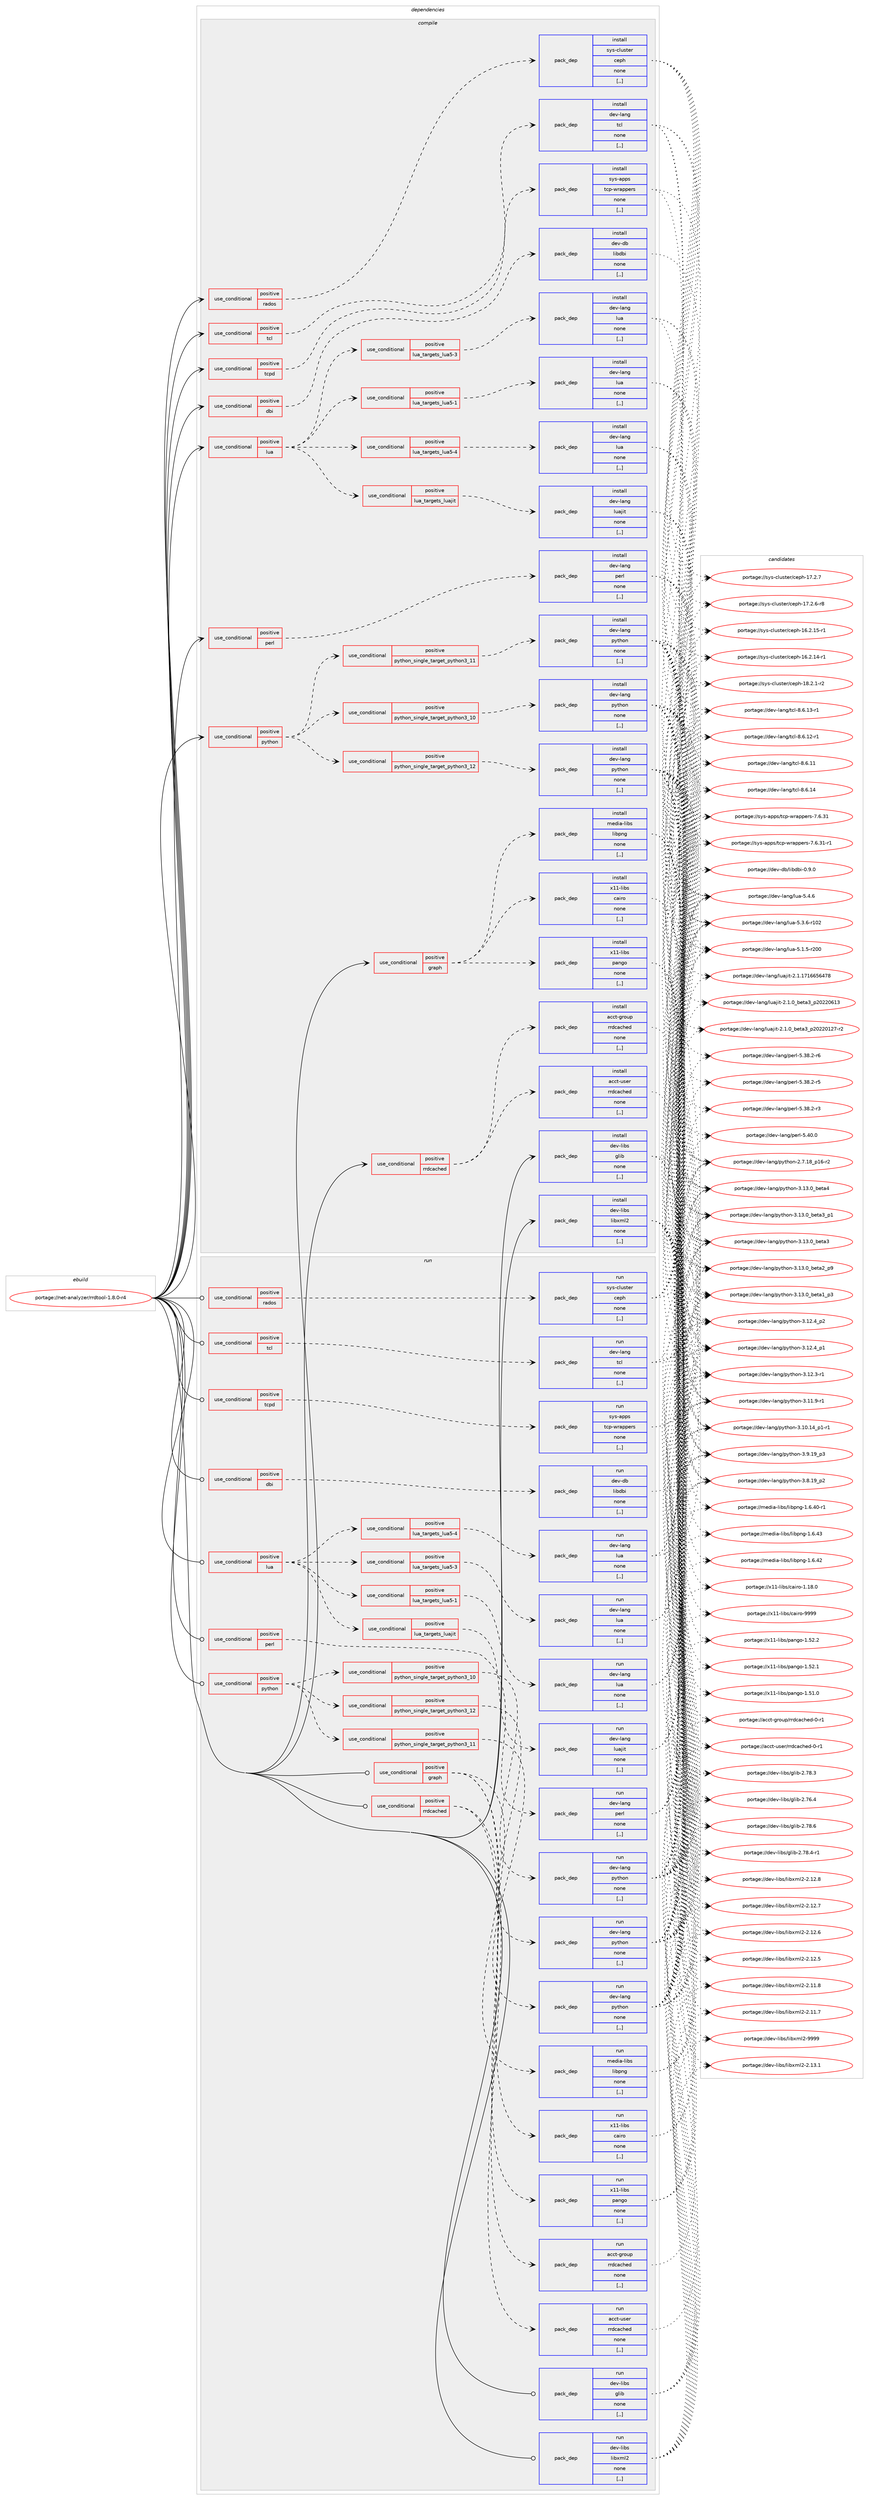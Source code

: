 digraph prolog {

# *************
# Graph options
# *************

newrank=true;
concentrate=true;
compound=true;
graph [rankdir=LR,fontname=Helvetica,fontsize=10,ranksep=1.5];#, ranksep=2.5, nodesep=0.2];
edge  [arrowhead=vee];
node  [fontname=Helvetica,fontsize=10];

# **********
# The ebuild
# **********

subgraph cluster_leftcol {
color=gray;
label=<<i>ebuild</i>>;
id [label="portage://net-analyzer/rrdtool-1.8.0-r4", color=red, width=4, href="../net-analyzer/rrdtool-1.8.0-r4.svg"];
}

# ****************
# The dependencies
# ****************

subgraph cluster_midcol {
color=gray;
label=<<i>dependencies</i>>;
subgraph cluster_compile {
fillcolor="#eeeeee";
style=filled;
label=<<i>compile</i>>;
subgraph cond87857 {
dependency340996 [label=<<TABLE BORDER="0" CELLBORDER="1" CELLSPACING="0" CELLPADDING="4"><TR><TD ROWSPAN="3" CELLPADDING="10">use_conditional</TD></TR><TR><TD>positive</TD></TR><TR><TD>dbi</TD></TR></TABLE>>, shape=none, color=red];
subgraph pack250550 {
dependency340997 [label=<<TABLE BORDER="0" CELLBORDER="1" CELLSPACING="0" CELLPADDING="4" WIDTH="220"><TR><TD ROWSPAN="6" CELLPADDING="30">pack_dep</TD></TR><TR><TD WIDTH="110">install</TD></TR><TR><TD>dev-db</TD></TR><TR><TD>libdbi</TD></TR><TR><TD>none</TD></TR><TR><TD>[,,]</TD></TR></TABLE>>, shape=none, color=blue];
}
dependency340996:e -> dependency340997:w [weight=20,style="dashed",arrowhead="vee"];
}
id:e -> dependency340996:w [weight=20,style="solid",arrowhead="vee"];
subgraph cond87858 {
dependency340998 [label=<<TABLE BORDER="0" CELLBORDER="1" CELLSPACING="0" CELLPADDING="4"><TR><TD ROWSPAN="3" CELLPADDING="10">use_conditional</TD></TR><TR><TD>positive</TD></TR><TR><TD>graph</TD></TR></TABLE>>, shape=none, color=red];
subgraph pack250551 {
dependency340999 [label=<<TABLE BORDER="0" CELLBORDER="1" CELLSPACING="0" CELLPADDING="4" WIDTH="220"><TR><TD ROWSPAN="6" CELLPADDING="30">pack_dep</TD></TR><TR><TD WIDTH="110">install</TD></TR><TR><TD>media-libs</TD></TR><TR><TD>libpng</TD></TR><TR><TD>none</TD></TR><TR><TD>[,,]</TD></TR></TABLE>>, shape=none, color=blue];
}
dependency340998:e -> dependency340999:w [weight=20,style="dashed",arrowhead="vee"];
subgraph pack250552 {
dependency341000 [label=<<TABLE BORDER="0" CELLBORDER="1" CELLSPACING="0" CELLPADDING="4" WIDTH="220"><TR><TD ROWSPAN="6" CELLPADDING="30">pack_dep</TD></TR><TR><TD WIDTH="110">install</TD></TR><TR><TD>x11-libs</TD></TR><TR><TD>cairo</TD></TR><TR><TD>none</TD></TR><TR><TD>[,,]</TD></TR></TABLE>>, shape=none, color=blue];
}
dependency340998:e -> dependency341000:w [weight=20,style="dashed",arrowhead="vee"];
subgraph pack250553 {
dependency341001 [label=<<TABLE BORDER="0" CELLBORDER="1" CELLSPACING="0" CELLPADDING="4" WIDTH="220"><TR><TD ROWSPAN="6" CELLPADDING="30">pack_dep</TD></TR><TR><TD WIDTH="110">install</TD></TR><TR><TD>x11-libs</TD></TR><TR><TD>pango</TD></TR><TR><TD>none</TD></TR><TR><TD>[,,]</TD></TR></TABLE>>, shape=none, color=blue];
}
dependency340998:e -> dependency341001:w [weight=20,style="dashed",arrowhead="vee"];
}
id:e -> dependency340998:w [weight=20,style="solid",arrowhead="vee"];
subgraph cond87859 {
dependency341002 [label=<<TABLE BORDER="0" CELLBORDER="1" CELLSPACING="0" CELLPADDING="4"><TR><TD ROWSPAN="3" CELLPADDING="10">use_conditional</TD></TR><TR><TD>positive</TD></TR><TR><TD>lua</TD></TR></TABLE>>, shape=none, color=red];
subgraph cond87860 {
dependency341003 [label=<<TABLE BORDER="0" CELLBORDER="1" CELLSPACING="0" CELLPADDING="4"><TR><TD ROWSPAN="3" CELLPADDING="10">use_conditional</TD></TR><TR><TD>positive</TD></TR><TR><TD>lua_targets_luajit</TD></TR></TABLE>>, shape=none, color=red];
subgraph pack250554 {
dependency341004 [label=<<TABLE BORDER="0" CELLBORDER="1" CELLSPACING="0" CELLPADDING="4" WIDTH="220"><TR><TD ROWSPAN="6" CELLPADDING="30">pack_dep</TD></TR><TR><TD WIDTH="110">install</TD></TR><TR><TD>dev-lang</TD></TR><TR><TD>luajit</TD></TR><TR><TD>none</TD></TR><TR><TD>[,,]</TD></TR></TABLE>>, shape=none, color=blue];
}
dependency341003:e -> dependency341004:w [weight=20,style="dashed",arrowhead="vee"];
}
dependency341002:e -> dependency341003:w [weight=20,style="dashed",arrowhead="vee"];
subgraph cond87861 {
dependency341005 [label=<<TABLE BORDER="0" CELLBORDER="1" CELLSPACING="0" CELLPADDING="4"><TR><TD ROWSPAN="3" CELLPADDING="10">use_conditional</TD></TR><TR><TD>positive</TD></TR><TR><TD>lua_targets_lua5-1</TD></TR></TABLE>>, shape=none, color=red];
subgraph pack250555 {
dependency341006 [label=<<TABLE BORDER="0" CELLBORDER="1" CELLSPACING="0" CELLPADDING="4" WIDTH="220"><TR><TD ROWSPAN="6" CELLPADDING="30">pack_dep</TD></TR><TR><TD WIDTH="110">install</TD></TR><TR><TD>dev-lang</TD></TR><TR><TD>lua</TD></TR><TR><TD>none</TD></TR><TR><TD>[,,]</TD></TR></TABLE>>, shape=none, color=blue];
}
dependency341005:e -> dependency341006:w [weight=20,style="dashed",arrowhead="vee"];
}
dependency341002:e -> dependency341005:w [weight=20,style="dashed",arrowhead="vee"];
subgraph cond87862 {
dependency341007 [label=<<TABLE BORDER="0" CELLBORDER="1" CELLSPACING="0" CELLPADDING="4"><TR><TD ROWSPAN="3" CELLPADDING="10">use_conditional</TD></TR><TR><TD>positive</TD></TR><TR><TD>lua_targets_lua5-3</TD></TR></TABLE>>, shape=none, color=red];
subgraph pack250556 {
dependency341008 [label=<<TABLE BORDER="0" CELLBORDER="1" CELLSPACING="0" CELLPADDING="4" WIDTH="220"><TR><TD ROWSPAN="6" CELLPADDING="30">pack_dep</TD></TR><TR><TD WIDTH="110">install</TD></TR><TR><TD>dev-lang</TD></TR><TR><TD>lua</TD></TR><TR><TD>none</TD></TR><TR><TD>[,,]</TD></TR></TABLE>>, shape=none, color=blue];
}
dependency341007:e -> dependency341008:w [weight=20,style="dashed",arrowhead="vee"];
}
dependency341002:e -> dependency341007:w [weight=20,style="dashed",arrowhead="vee"];
subgraph cond87863 {
dependency341009 [label=<<TABLE BORDER="0" CELLBORDER="1" CELLSPACING="0" CELLPADDING="4"><TR><TD ROWSPAN="3" CELLPADDING="10">use_conditional</TD></TR><TR><TD>positive</TD></TR><TR><TD>lua_targets_lua5-4</TD></TR></TABLE>>, shape=none, color=red];
subgraph pack250557 {
dependency341010 [label=<<TABLE BORDER="0" CELLBORDER="1" CELLSPACING="0" CELLPADDING="4" WIDTH="220"><TR><TD ROWSPAN="6" CELLPADDING="30">pack_dep</TD></TR><TR><TD WIDTH="110">install</TD></TR><TR><TD>dev-lang</TD></TR><TR><TD>lua</TD></TR><TR><TD>none</TD></TR><TR><TD>[,,]</TD></TR></TABLE>>, shape=none, color=blue];
}
dependency341009:e -> dependency341010:w [weight=20,style="dashed",arrowhead="vee"];
}
dependency341002:e -> dependency341009:w [weight=20,style="dashed",arrowhead="vee"];
}
id:e -> dependency341002:w [weight=20,style="solid",arrowhead="vee"];
subgraph cond87864 {
dependency341011 [label=<<TABLE BORDER="0" CELLBORDER="1" CELLSPACING="0" CELLPADDING="4"><TR><TD ROWSPAN="3" CELLPADDING="10">use_conditional</TD></TR><TR><TD>positive</TD></TR><TR><TD>perl</TD></TR></TABLE>>, shape=none, color=red];
subgraph pack250558 {
dependency341012 [label=<<TABLE BORDER="0" CELLBORDER="1" CELLSPACING="0" CELLPADDING="4" WIDTH="220"><TR><TD ROWSPAN="6" CELLPADDING="30">pack_dep</TD></TR><TR><TD WIDTH="110">install</TD></TR><TR><TD>dev-lang</TD></TR><TR><TD>perl</TD></TR><TR><TD>none</TD></TR><TR><TD>[,,]</TD></TR></TABLE>>, shape=none, color=blue];
}
dependency341011:e -> dependency341012:w [weight=20,style="dashed",arrowhead="vee"];
}
id:e -> dependency341011:w [weight=20,style="solid",arrowhead="vee"];
subgraph cond87865 {
dependency341013 [label=<<TABLE BORDER="0" CELLBORDER="1" CELLSPACING="0" CELLPADDING="4"><TR><TD ROWSPAN="3" CELLPADDING="10">use_conditional</TD></TR><TR><TD>positive</TD></TR><TR><TD>python</TD></TR></TABLE>>, shape=none, color=red];
subgraph cond87866 {
dependency341014 [label=<<TABLE BORDER="0" CELLBORDER="1" CELLSPACING="0" CELLPADDING="4"><TR><TD ROWSPAN="3" CELLPADDING="10">use_conditional</TD></TR><TR><TD>positive</TD></TR><TR><TD>python_single_target_python3_10</TD></TR></TABLE>>, shape=none, color=red];
subgraph pack250559 {
dependency341015 [label=<<TABLE BORDER="0" CELLBORDER="1" CELLSPACING="0" CELLPADDING="4" WIDTH="220"><TR><TD ROWSPAN="6" CELLPADDING="30">pack_dep</TD></TR><TR><TD WIDTH="110">install</TD></TR><TR><TD>dev-lang</TD></TR><TR><TD>python</TD></TR><TR><TD>none</TD></TR><TR><TD>[,,]</TD></TR></TABLE>>, shape=none, color=blue];
}
dependency341014:e -> dependency341015:w [weight=20,style="dashed",arrowhead="vee"];
}
dependency341013:e -> dependency341014:w [weight=20,style="dashed",arrowhead="vee"];
subgraph cond87867 {
dependency341016 [label=<<TABLE BORDER="0" CELLBORDER="1" CELLSPACING="0" CELLPADDING="4"><TR><TD ROWSPAN="3" CELLPADDING="10">use_conditional</TD></TR><TR><TD>positive</TD></TR><TR><TD>python_single_target_python3_11</TD></TR></TABLE>>, shape=none, color=red];
subgraph pack250560 {
dependency341017 [label=<<TABLE BORDER="0" CELLBORDER="1" CELLSPACING="0" CELLPADDING="4" WIDTH="220"><TR><TD ROWSPAN="6" CELLPADDING="30">pack_dep</TD></TR><TR><TD WIDTH="110">install</TD></TR><TR><TD>dev-lang</TD></TR><TR><TD>python</TD></TR><TR><TD>none</TD></TR><TR><TD>[,,]</TD></TR></TABLE>>, shape=none, color=blue];
}
dependency341016:e -> dependency341017:w [weight=20,style="dashed",arrowhead="vee"];
}
dependency341013:e -> dependency341016:w [weight=20,style="dashed",arrowhead="vee"];
subgraph cond87868 {
dependency341018 [label=<<TABLE BORDER="0" CELLBORDER="1" CELLSPACING="0" CELLPADDING="4"><TR><TD ROWSPAN="3" CELLPADDING="10">use_conditional</TD></TR><TR><TD>positive</TD></TR><TR><TD>python_single_target_python3_12</TD></TR></TABLE>>, shape=none, color=red];
subgraph pack250561 {
dependency341019 [label=<<TABLE BORDER="0" CELLBORDER="1" CELLSPACING="0" CELLPADDING="4" WIDTH="220"><TR><TD ROWSPAN="6" CELLPADDING="30">pack_dep</TD></TR><TR><TD WIDTH="110">install</TD></TR><TR><TD>dev-lang</TD></TR><TR><TD>python</TD></TR><TR><TD>none</TD></TR><TR><TD>[,,]</TD></TR></TABLE>>, shape=none, color=blue];
}
dependency341018:e -> dependency341019:w [weight=20,style="dashed",arrowhead="vee"];
}
dependency341013:e -> dependency341018:w [weight=20,style="dashed",arrowhead="vee"];
}
id:e -> dependency341013:w [weight=20,style="solid",arrowhead="vee"];
subgraph cond87869 {
dependency341020 [label=<<TABLE BORDER="0" CELLBORDER="1" CELLSPACING="0" CELLPADDING="4"><TR><TD ROWSPAN="3" CELLPADDING="10">use_conditional</TD></TR><TR><TD>positive</TD></TR><TR><TD>rados</TD></TR></TABLE>>, shape=none, color=red];
subgraph pack250562 {
dependency341021 [label=<<TABLE BORDER="0" CELLBORDER="1" CELLSPACING="0" CELLPADDING="4" WIDTH="220"><TR><TD ROWSPAN="6" CELLPADDING="30">pack_dep</TD></TR><TR><TD WIDTH="110">install</TD></TR><TR><TD>sys-cluster</TD></TR><TR><TD>ceph</TD></TR><TR><TD>none</TD></TR><TR><TD>[,,]</TD></TR></TABLE>>, shape=none, color=blue];
}
dependency341020:e -> dependency341021:w [weight=20,style="dashed",arrowhead="vee"];
}
id:e -> dependency341020:w [weight=20,style="solid",arrowhead="vee"];
subgraph cond87870 {
dependency341022 [label=<<TABLE BORDER="0" CELLBORDER="1" CELLSPACING="0" CELLPADDING="4"><TR><TD ROWSPAN="3" CELLPADDING="10">use_conditional</TD></TR><TR><TD>positive</TD></TR><TR><TD>rrdcached</TD></TR></TABLE>>, shape=none, color=red];
subgraph pack250563 {
dependency341023 [label=<<TABLE BORDER="0" CELLBORDER="1" CELLSPACING="0" CELLPADDING="4" WIDTH="220"><TR><TD ROWSPAN="6" CELLPADDING="30">pack_dep</TD></TR><TR><TD WIDTH="110">install</TD></TR><TR><TD>acct-group</TD></TR><TR><TD>rrdcached</TD></TR><TR><TD>none</TD></TR><TR><TD>[,,]</TD></TR></TABLE>>, shape=none, color=blue];
}
dependency341022:e -> dependency341023:w [weight=20,style="dashed",arrowhead="vee"];
subgraph pack250564 {
dependency341024 [label=<<TABLE BORDER="0" CELLBORDER="1" CELLSPACING="0" CELLPADDING="4" WIDTH="220"><TR><TD ROWSPAN="6" CELLPADDING="30">pack_dep</TD></TR><TR><TD WIDTH="110">install</TD></TR><TR><TD>acct-user</TD></TR><TR><TD>rrdcached</TD></TR><TR><TD>none</TD></TR><TR><TD>[,,]</TD></TR></TABLE>>, shape=none, color=blue];
}
dependency341022:e -> dependency341024:w [weight=20,style="dashed",arrowhead="vee"];
}
id:e -> dependency341022:w [weight=20,style="solid",arrowhead="vee"];
subgraph cond87871 {
dependency341025 [label=<<TABLE BORDER="0" CELLBORDER="1" CELLSPACING="0" CELLPADDING="4"><TR><TD ROWSPAN="3" CELLPADDING="10">use_conditional</TD></TR><TR><TD>positive</TD></TR><TR><TD>tcl</TD></TR></TABLE>>, shape=none, color=red];
subgraph pack250565 {
dependency341026 [label=<<TABLE BORDER="0" CELLBORDER="1" CELLSPACING="0" CELLPADDING="4" WIDTH="220"><TR><TD ROWSPAN="6" CELLPADDING="30">pack_dep</TD></TR><TR><TD WIDTH="110">install</TD></TR><TR><TD>dev-lang</TD></TR><TR><TD>tcl</TD></TR><TR><TD>none</TD></TR><TR><TD>[,,]</TD></TR></TABLE>>, shape=none, color=blue];
}
dependency341025:e -> dependency341026:w [weight=20,style="dashed",arrowhead="vee"];
}
id:e -> dependency341025:w [weight=20,style="solid",arrowhead="vee"];
subgraph cond87872 {
dependency341027 [label=<<TABLE BORDER="0" CELLBORDER="1" CELLSPACING="0" CELLPADDING="4"><TR><TD ROWSPAN="3" CELLPADDING="10">use_conditional</TD></TR><TR><TD>positive</TD></TR><TR><TD>tcpd</TD></TR></TABLE>>, shape=none, color=red];
subgraph pack250566 {
dependency341028 [label=<<TABLE BORDER="0" CELLBORDER="1" CELLSPACING="0" CELLPADDING="4" WIDTH="220"><TR><TD ROWSPAN="6" CELLPADDING="30">pack_dep</TD></TR><TR><TD WIDTH="110">install</TD></TR><TR><TD>sys-apps</TD></TR><TR><TD>tcp-wrappers</TD></TR><TR><TD>none</TD></TR><TR><TD>[,,]</TD></TR></TABLE>>, shape=none, color=blue];
}
dependency341027:e -> dependency341028:w [weight=20,style="dashed",arrowhead="vee"];
}
id:e -> dependency341027:w [weight=20,style="solid",arrowhead="vee"];
subgraph pack250567 {
dependency341029 [label=<<TABLE BORDER="0" CELLBORDER="1" CELLSPACING="0" CELLPADDING="4" WIDTH="220"><TR><TD ROWSPAN="6" CELLPADDING="30">pack_dep</TD></TR><TR><TD WIDTH="110">install</TD></TR><TR><TD>dev-libs</TD></TR><TR><TD>glib</TD></TR><TR><TD>none</TD></TR><TR><TD>[,,]</TD></TR></TABLE>>, shape=none, color=blue];
}
id:e -> dependency341029:w [weight=20,style="solid",arrowhead="vee"];
subgraph pack250568 {
dependency341030 [label=<<TABLE BORDER="0" CELLBORDER="1" CELLSPACING="0" CELLPADDING="4" WIDTH="220"><TR><TD ROWSPAN="6" CELLPADDING="30">pack_dep</TD></TR><TR><TD WIDTH="110">install</TD></TR><TR><TD>dev-libs</TD></TR><TR><TD>libxml2</TD></TR><TR><TD>none</TD></TR><TR><TD>[,,]</TD></TR></TABLE>>, shape=none, color=blue];
}
id:e -> dependency341030:w [weight=20,style="solid",arrowhead="vee"];
}
subgraph cluster_compileandrun {
fillcolor="#eeeeee";
style=filled;
label=<<i>compile and run</i>>;
}
subgraph cluster_run {
fillcolor="#eeeeee";
style=filled;
label=<<i>run</i>>;
subgraph cond87873 {
dependency341031 [label=<<TABLE BORDER="0" CELLBORDER="1" CELLSPACING="0" CELLPADDING="4"><TR><TD ROWSPAN="3" CELLPADDING="10">use_conditional</TD></TR><TR><TD>positive</TD></TR><TR><TD>dbi</TD></TR></TABLE>>, shape=none, color=red];
subgraph pack250569 {
dependency341032 [label=<<TABLE BORDER="0" CELLBORDER="1" CELLSPACING="0" CELLPADDING="4" WIDTH="220"><TR><TD ROWSPAN="6" CELLPADDING="30">pack_dep</TD></TR><TR><TD WIDTH="110">run</TD></TR><TR><TD>dev-db</TD></TR><TR><TD>libdbi</TD></TR><TR><TD>none</TD></TR><TR><TD>[,,]</TD></TR></TABLE>>, shape=none, color=blue];
}
dependency341031:e -> dependency341032:w [weight=20,style="dashed",arrowhead="vee"];
}
id:e -> dependency341031:w [weight=20,style="solid",arrowhead="odot"];
subgraph cond87874 {
dependency341033 [label=<<TABLE BORDER="0" CELLBORDER="1" CELLSPACING="0" CELLPADDING="4"><TR><TD ROWSPAN="3" CELLPADDING="10">use_conditional</TD></TR><TR><TD>positive</TD></TR><TR><TD>graph</TD></TR></TABLE>>, shape=none, color=red];
subgraph pack250570 {
dependency341034 [label=<<TABLE BORDER="0" CELLBORDER="1" CELLSPACING="0" CELLPADDING="4" WIDTH="220"><TR><TD ROWSPAN="6" CELLPADDING="30">pack_dep</TD></TR><TR><TD WIDTH="110">run</TD></TR><TR><TD>media-libs</TD></TR><TR><TD>libpng</TD></TR><TR><TD>none</TD></TR><TR><TD>[,,]</TD></TR></TABLE>>, shape=none, color=blue];
}
dependency341033:e -> dependency341034:w [weight=20,style="dashed",arrowhead="vee"];
subgraph pack250571 {
dependency341035 [label=<<TABLE BORDER="0" CELLBORDER="1" CELLSPACING="0" CELLPADDING="4" WIDTH="220"><TR><TD ROWSPAN="6" CELLPADDING="30">pack_dep</TD></TR><TR><TD WIDTH="110">run</TD></TR><TR><TD>x11-libs</TD></TR><TR><TD>cairo</TD></TR><TR><TD>none</TD></TR><TR><TD>[,,]</TD></TR></TABLE>>, shape=none, color=blue];
}
dependency341033:e -> dependency341035:w [weight=20,style="dashed",arrowhead="vee"];
subgraph pack250572 {
dependency341036 [label=<<TABLE BORDER="0" CELLBORDER="1" CELLSPACING="0" CELLPADDING="4" WIDTH="220"><TR><TD ROWSPAN="6" CELLPADDING="30">pack_dep</TD></TR><TR><TD WIDTH="110">run</TD></TR><TR><TD>x11-libs</TD></TR><TR><TD>pango</TD></TR><TR><TD>none</TD></TR><TR><TD>[,,]</TD></TR></TABLE>>, shape=none, color=blue];
}
dependency341033:e -> dependency341036:w [weight=20,style="dashed",arrowhead="vee"];
}
id:e -> dependency341033:w [weight=20,style="solid",arrowhead="odot"];
subgraph cond87875 {
dependency341037 [label=<<TABLE BORDER="0" CELLBORDER="1" CELLSPACING="0" CELLPADDING="4"><TR><TD ROWSPAN="3" CELLPADDING="10">use_conditional</TD></TR><TR><TD>positive</TD></TR><TR><TD>lua</TD></TR></TABLE>>, shape=none, color=red];
subgraph cond87876 {
dependency341038 [label=<<TABLE BORDER="0" CELLBORDER="1" CELLSPACING="0" CELLPADDING="4"><TR><TD ROWSPAN="3" CELLPADDING="10">use_conditional</TD></TR><TR><TD>positive</TD></TR><TR><TD>lua_targets_luajit</TD></TR></TABLE>>, shape=none, color=red];
subgraph pack250573 {
dependency341039 [label=<<TABLE BORDER="0" CELLBORDER="1" CELLSPACING="0" CELLPADDING="4" WIDTH="220"><TR><TD ROWSPAN="6" CELLPADDING="30">pack_dep</TD></TR><TR><TD WIDTH="110">run</TD></TR><TR><TD>dev-lang</TD></TR><TR><TD>luajit</TD></TR><TR><TD>none</TD></TR><TR><TD>[,,]</TD></TR></TABLE>>, shape=none, color=blue];
}
dependency341038:e -> dependency341039:w [weight=20,style="dashed",arrowhead="vee"];
}
dependency341037:e -> dependency341038:w [weight=20,style="dashed",arrowhead="vee"];
subgraph cond87877 {
dependency341040 [label=<<TABLE BORDER="0" CELLBORDER="1" CELLSPACING="0" CELLPADDING="4"><TR><TD ROWSPAN="3" CELLPADDING="10">use_conditional</TD></TR><TR><TD>positive</TD></TR><TR><TD>lua_targets_lua5-1</TD></TR></TABLE>>, shape=none, color=red];
subgraph pack250574 {
dependency341041 [label=<<TABLE BORDER="0" CELLBORDER="1" CELLSPACING="0" CELLPADDING="4" WIDTH="220"><TR><TD ROWSPAN="6" CELLPADDING="30">pack_dep</TD></TR><TR><TD WIDTH="110">run</TD></TR><TR><TD>dev-lang</TD></TR><TR><TD>lua</TD></TR><TR><TD>none</TD></TR><TR><TD>[,,]</TD></TR></TABLE>>, shape=none, color=blue];
}
dependency341040:e -> dependency341041:w [weight=20,style="dashed",arrowhead="vee"];
}
dependency341037:e -> dependency341040:w [weight=20,style="dashed",arrowhead="vee"];
subgraph cond87878 {
dependency341042 [label=<<TABLE BORDER="0" CELLBORDER="1" CELLSPACING="0" CELLPADDING="4"><TR><TD ROWSPAN="3" CELLPADDING="10">use_conditional</TD></TR><TR><TD>positive</TD></TR><TR><TD>lua_targets_lua5-3</TD></TR></TABLE>>, shape=none, color=red];
subgraph pack250575 {
dependency341043 [label=<<TABLE BORDER="0" CELLBORDER="1" CELLSPACING="0" CELLPADDING="4" WIDTH="220"><TR><TD ROWSPAN="6" CELLPADDING="30">pack_dep</TD></TR><TR><TD WIDTH="110">run</TD></TR><TR><TD>dev-lang</TD></TR><TR><TD>lua</TD></TR><TR><TD>none</TD></TR><TR><TD>[,,]</TD></TR></TABLE>>, shape=none, color=blue];
}
dependency341042:e -> dependency341043:w [weight=20,style="dashed",arrowhead="vee"];
}
dependency341037:e -> dependency341042:w [weight=20,style="dashed",arrowhead="vee"];
subgraph cond87879 {
dependency341044 [label=<<TABLE BORDER="0" CELLBORDER="1" CELLSPACING="0" CELLPADDING="4"><TR><TD ROWSPAN="3" CELLPADDING="10">use_conditional</TD></TR><TR><TD>positive</TD></TR><TR><TD>lua_targets_lua5-4</TD></TR></TABLE>>, shape=none, color=red];
subgraph pack250576 {
dependency341045 [label=<<TABLE BORDER="0" CELLBORDER="1" CELLSPACING="0" CELLPADDING="4" WIDTH="220"><TR><TD ROWSPAN="6" CELLPADDING="30">pack_dep</TD></TR><TR><TD WIDTH="110">run</TD></TR><TR><TD>dev-lang</TD></TR><TR><TD>lua</TD></TR><TR><TD>none</TD></TR><TR><TD>[,,]</TD></TR></TABLE>>, shape=none, color=blue];
}
dependency341044:e -> dependency341045:w [weight=20,style="dashed",arrowhead="vee"];
}
dependency341037:e -> dependency341044:w [weight=20,style="dashed",arrowhead="vee"];
}
id:e -> dependency341037:w [weight=20,style="solid",arrowhead="odot"];
subgraph cond87880 {
dependency341046 [label=<<TABLE BORDER="0" CELLBORDER="1" CELLSPACING="0" CELLPADDING="4"><TR><TD ROWSPAN="3" CELLPADDING="10">use_conditional</TD></TR><TR><TD>positive</TD></TR><TR><TD>perl</TD></TR></TABLE>>, shape=none, color=red];
subgraph pack250577 {
dependency341047 [label=<<TABLE BORDER="0" CELLBORDER="1" CELLSPACING="0" CELLPADDING="4" WIDTH="220"><TR><TD ROWSPAN="6" CELLPADDING="30">pack_dep</TD></TR><TR><TD WIDTH="110">run</TD></TR><TR><TD>dev-lang</TD></TR><TR><TD>perl</TD></TR><TR><TD>none</TD></TR><TR><TD>[,,]</TD></TR></TABLE>>, shape=none, color=blue];
}
dependency341046:e -> dependency341047:w [weight=20,style="dashed",arrowhead="vee"];
}
id:e -> dependency341046:w [weight=20,style="solid",arrowhead="odot"];
subgraph cond87881 {
dependency341048 [label=<<TABLE BORDER="0" CELLBORDER="1" CELLSPACING="0" CELLPADDING="4"><TR><TD ROWSPAN="3" CELLPADDING="10">use_conditional</TD></TR><TR><TD>positive</TD></TR><TR><TD>python</TD></TR></TABLE>>, shape=none, color=red];
subgraph cond87882 {
dependency341049 [label=<<TABLE BORDER="0" CELLBORDER="1" CELLSPACING="0" CELLPADDING="4"><TR><TD ROWSPAN="3" CELLPADDING="10">use_conditional</TD></TR><TR><TD>positive</TD></TR><TR><TD>python_single_target_python3_10</TD></TR></TABLE>>, shape=none, color=red];
subgraph pack250578 {
dependency341050 [label=<<TABLE BORDER="0" CELLBORDER="1" CELLSPACING="0" CELLPADDING="4" WIDTH="220"><TR><TD ROWSPAN="6" CELLPADDING="30">pack_dep</TD></TR><TR><TD WIDTH="110">run</TD></TR><TR><TD>dev-lang</TD></TR><TR><TD>python</TD></TR><TR><TD>none</TD></TR><TR><TD>[,,]</TD></TR></TABLE>>, shape=none, color=blue];
}
dependency341049:e -> dependency341050:w [weight=20,style="dashed",arrowhead="vee"];
}
dependency341048:e -> dependency341049:w [weight=20,style="dashed",arrowhead="vee"];
subgraph cond87883 {
dependency341051 [label=<<TABLE BORDER="0" CELLBORDER="1" CELLSPACING="0" CELLPADDING="4"><TR><TD ROWSPAN="3" CELLPADDING="10">use_conditional</TD></TR><TR><TD>positive</TD></TR><TR><TD>python_single_target_python3_11</TD></TR></TABLE>>, shape=none, color=red];
subgraph pack250579 {
dependency341052 [label=<<TABLE BORDER="0" CELLBORDER="1" CELLSPACING="0" CELLPADDING="4" WIDTH="220"><TR><TD ROWSPAN="6" CELLPADDING="30">pack_dep</TD></TR><TR><TD WIDTH="110">run</TD></TR><TR><TD>dev-lang</TD></TR><TR><TD>python</TD></TR><TR><TD>none</TD></TR><TR><TD>[,,]</TD></TR></TABLE>>, shape=none, color=blue];
}
dependency341051:e -> dependency341052:w [weight=20,style="dashed",arrowhead="vee"];
}
dependency341048:e -> dependency341051:w [weight=20,style="dashed",arrowhead="vee"];
subgraph cond87884 {
dependency341053 [label=<<TABLE BORDER="0" CELLBORDER="1" CELLSPACING="0" CELLPADDING="4"><TR><TD ROWSPAN="3" CELLPADDING="10">use_conditional</TD></TR><TR><TD>positive</TD></TR><TR><TD>python_single_target_python3_12</TD></TR></TABLE>>, shape=none, color=red];
subgraph pack250580 {
dependency341054 [label=<<TABLE BORDER="0" CELLBORDER="1" CELLSPACING="0" CELLPADDING="4" WIDTH="220"><TR><TD ROWSPAN="6" CELLPADDING="30">pack_dep</TD></TR><TR><TD WIDTH="110">run</TD></TR><TR><TD>dev-lang</TD></TR><TR><TD>python</TD></TR><TR><TD>none</TD></TR><TR><TD>[,,]</TD></TR></TABLE>>, shape=none, color=blue];
}
dependency341053:e -> dependency341054:w [weight=20,style="dashed",arrowhead="vee"];
}
dependency341048:e -> dependency341053:w [weight=20,style="dashed",arrowhead="vee"];
}
id:e -> dependency341048:w [weight=20,style="solid",arrowhead="odot"];
subgraph cond87885 {
dependency341055 [label=<<TABLE BORDER="0" CELLBORDER="1" CELLSPACING="0" CELLPADDING="4"><TR><TD ROWSPAN="3" CELLPADDING="10">use_conditional</TD></TR><TR><TD>positive</TD></TR><TR><TD>rados</TD></TR></TABLE>>, shape=none, color=red];
subgraph pack250581 {
dependency341056 [label=<<TABLE BORDER="0" CELLBORDER="1" CELLSPACING="0" CELLPADDING="4" WIDTH="220"><TR><TD ROWSPAN="6" CELLPADDING="30">pack_dep</TD></TR><TR><TD WIDTH="110">run</TD></TR><TR><TD>sys-cluster</TD></TR><TR><TD>ceph</TD></TR><TR><TD>none</TD></TR><TR><TD>[,,]</TD></TR></TABLE>>, shape=none, color=blue];
}
dependency341055:e -> dependency341056:w [weight=20,style="dashed",arrowhead="vee"];
}
id:e -> dependency341055:w [weight=20,style="solid",arrowhead="odot"];
subgraph cond87886 {
dependency341057 [label=<<TABLE BORDER="0" CELLBORDER="1" CELLSPACING="0" CELLPADDING="4"><TR><TD ROWSPAN="3" CELLPADDING="10">use_conditional</TD></TR><TR><TD>positive</TD></TR><TR><TD>rrdcached</TD></TR></TABLE>>, shape=none, color=red];
subgraph pack250582 {
dependency341058 [label=<<TABLE BORDER="0" CELLBORDER="1" CELLSPACING="0" CELLPADDING="4" WIDTH="220"><TR><TD ROWSPAN="6" CELLPADDING="30">pack_dep</TD></TR><TR><TD WIDTH="110">run</TD></TR><TR><TD>acct-group</TD></TR><TR><TD>rrdcached</TD></TR><TR><TD>none</TD></TR><TR><TD>[,,]</TD></TR></TABLE>>, shape=none, color=blue];
}
dependency341057:e -> dependency341058:w [weight=20,style="dashed",arrowhead="vee"];
subgraph pack250583 {
dependency341059 [label=<<TABLE BORDER="0" CELLBORDER="1" CELLSPACING="0" CELLPADDING="4" WIDTH="220"><TR><TD ROWSPAN="6" CELLPADDING="30">pack_dep</TD></TR><TR><TD WIDTH="110">run</TD></TR><TR><TD>acct-user</TD></TR><TR><TD>rrdcached</TD></TR><TR><TD>none</TD></TR><TR><TD>[,,]</TD></TR></TABLE>>, shape=none, color=blue];
}
dependency341057:e -> dependency341059:w [weight=20,style="dashed",arrowhead="vee"];
}
id:e -> dependency341057:w [weight=20,style="solid",arrowhead="odot"];
subgraph cond87887 {
dependency341060 [label=<<TABLE BORDER="0" CELLBORDER="1" CELLSPACING="0" CELLPADDING="4"><TR><TD ROWSPAN="3" CELLPADDING="10">use_conditional</TD></TR><TR><TD>positive</TD></TR><TR><TD>tcl</TD></TR></TABLE>>, shape=none, color=red];
subgraph pack250584 {
dependency341061 [label=<<TABLE BORDER="0" CELLBORDER="1" CELLSPACING="0" CELLPADDING="4" WIDTH="220"><TR><TD ROWSPAN="6" CELLPADDING="30">pack_dep</TD></TR><TR><TD WIDTH="110">run</TD></TR><TR><TD>dev-lang</TD></TR><TR><TD>tcl</TD></TR><TR><TD>none</TD></TR><TR><TD>[,,]</TD></TR></TABLE>>, shape=none, color=blue];
}
dependency341060:e -> dependency341061:w [weight=20,style="dashed",arrowhead="vee"];
}
id:e -> dependency341060:w [weight=20,style="solid",arrowhead="odot"];
subgraph cond87888 {
dependency341062 [label=<<TABLE BORDER="0" CELLBORDER="1" CELLSPACING="0" CELLPADDING="4"><TR><TD ROWSPAN="3" CELLPADDING="10">use_conditional</TD></TR><TR><TD>positive</TD></TR><TR><TD>tcpd</TD></TR></TABLE>>, shape=none, color=red];
subgraph pack250585 {
dependency341063 [label=<<TABLE BORDER="0" CELLBORDER="1" CELLSPACING="0" CELLPADDING="4" WIDTH="220"><TR><TD ROWSPAN="6" CELLPADDING="30">pack_dep</TD></TR><TR><TD WIDTH="110">run</TD></TR><TR><TD>sys-apps</TD></TR><TR><TD>tcp-wrappers</TD></TR><TR><TD>none</TD></TR><TR><TD>[,,]</TD></TR></TABLE>>, shape=none, color=blue];
}
dependency341062:e -> dependency341063:w [weight=20,style="dashed",arrowhead="vee"];
}
id:e -> dependency341062:w [weight=20,style="solid",arrowhead="odot"];
subgraph pack250586 {
dependency341064 [label=<<TABLE BORDER="0" CELLBORDER="1" CELLSPACING="0" CELLPADDING="4" WIDTH="220"><TR><TD ROWSPAN="6" CELLPADDING="30">pack_dep</TD></TR><TR><TD WIDTH="110">run</TD></TR><TR><TD>dev-libs</TD></TR><TR><TD>glib</TD></TR><TR><TD>none</TD></TR><TR><TD>[,,]</TD></TR></TABLE>>, shape=none, color=blue];
}
id:e -> dependency341064:w [weight=20,style="solid",arrowhead="odot"];
subgraph pack250587 {
dependency341065 [label=<<TABLE BORDER="0" CELLBORDER="1" CELLSPACING="0" CELLPADDING="4" WIDTH="220"><TR><TD ROWSPAN="6" CELLPADDING="30">pack_dep</TD></TR><TR><TD WIDTH="110">run</TD></TR><TR><TD>dev-libs</TD></TR><TR><TD>libxml2</TD></TR><TR><TD>none</TD></TR><TR><TD>[,,]</TD></TR></TABLE>>, shape=none, color=blue];
}
id:e -> dependency341065:w [weight=20,style="solid",arrowhead="odot"];
}
}

# **************
# The candidates
# **************

subgraph cluster_choices {
rank=same;
color=gray;
label=<<i>candidates</i>>;

subgraph choice250550 {
color=black;
nodesep=1;
choice1001011184510098471081059810098105454846574648 [label="portage://dev-db/libdbi-0.9.0", color=red, width=4,href="../dev-db/libdbi-0.9.0.svg"];
dependency340997:e -> choice1001011184510098471081059810098105454846574648:w [style=dotted,weight="100"];
}
subgraph choice250551 {
color=black;
nodesep=1;
choice109101100105974510810598115471081059811211010345494654465251 [label="portage://media-libs/libpng-1.6.43", color=red, width=4,href="../media-libs/libpng-1.6.43.svg"];
choice109101100105974510810598115471081059811211010345494654465250 [label="portage://media-libs/libpng-1.6.42", color=red, width=4,href="../media-libs/libpng-1.6.42.svg"];
choice1091011001059745108105981154710810598112110103454946544652484511449 [label="portage://media-libs/libpng-1.6.40-r1", color=red, width=4,href="../media-libs/libpng-1.6.40-r1.svg"];
dependency340999:e -> choice109101100105974510810598115471081059811211010345494654465251:w [style=dotted,weight="100"];
dependency340999:e -> choice109101100105974510810598115471081059811211010345494654465250:w [style=dotted,weight="100"];
dependency340999:e -> choice1091011001059745108105981154710810598112110103454946544652484511449:w [style=dotted,weight="100"];
}
subgraph choice250552 {
color=black;
nodesep=1;
choice120494945108105981154799971051141114557575757 [label="portage://x11-libs/cairo-9999", color=red, width=4,href="../x11-libs/cairo-9999.svg"];
choice1204949451081059811547999710511411145494649564648 [label="portage://x11-libs/cairo-1.18.0", color=red, width=4,href="../x11-libs/cairo-1.18.0.svg"];
dependency341000:e -> choice120494945108105981154799971051141114557575757:w [style=dotted,weight="100"];
dependency341000:e -> choice1204949451081059811547999710511411145494649564648:w [style=dotted,weight="100"];
}
subgraph choice250553 {
color=black;
nodesep=1;
choice12049494510810598115471129711010311145494653504650 [label="portage://x11-libs/pango-1.52.2", color=red, width=4,href="../x11-libs/pango-1.52.2.svg"];
choice12049494510810598115471129711010311145494653504649 [label="portage://x11-libs/pango-1.52.1", color=red, width=4,href="../x11-libs/pango-1.52.1.svg"];
choice12049494510810598115471129711010311145494653494648 [label="portage://x11-libs/pango-1.51.0", color=red, width=4,href="../x11-libs/pango-1.51.0.svg"];
dependency341001:e -> choice12049494510810598115471129711010311145494653504650:w [style=dotted,weight="100"];
dependency341001:e -> choice12049494510810598115471129711010311145494653504649:w [style=dotted,weight="100"];
dependency341001:e -> choice12049494510810598115471129711010311145494653494648:w [style=dotted,weight="100"];
}
subgraph choice250554 {
color=black;
nodesep=1;
choice10010111845108971101034710811797106105116455046494649554954545354525556 [label="portage://dev-lang/luajit-2.1.1716656478", color=red, width=4,href="../dev-lang/luajit-2.1.1716656478.svg"];
choice1001011184510897110103471081179710610511645504649464895981011169751951125048505048544951 [label="portage://dev-lang/luajit-2.1.0_beta3_p20220613", color=red, width=4,href="../dev-lang/luajit-2.1.0_beta3_p20220613.svg"];
choice10010111845108971101034710811797106105116455046494648959810111697519511250485050484950554511450 [label="portage://dev-lang/luajit-2.1.0_beta3_p20220127-r2", color=red, width=4,href="../dev-lang/luajit-2.1.0_beta3_p20220127-r2.svg"];
dependency341004:e -> choice10010111845108971101034710811797106105116455046494649554954545354525556:w [style=dotted,weight="100"];
dependency341004:e -> choice1001011184510897110103471081179710610511645504649464895981011169751951125048505048544951:w [style=dotted,weight="100"];
dependency341004:e -> choice10010111845108971101034710811797106105116455046494648959810111697519511250485050484950554511450:w [style=dotted,weight="100"];
}
subgraph choice250555 {
color=black;
nodesep=1;
choice10010111845108971101034710811797455346524654 [label="portage://dev-lang/lua-5.4.6", color=red, width=4,href="../dev-lang/lua-5.4.6.svg"];
choice1001011184510897110103471081179745534651465445114494850 [label="portage://dev-lang/lua-5.3.6-r102", color=red, width=4,href="../dev-lang/lua-5.3.6-r102.svg"];
choice1001011184510897110103471081179745534649465345114504848 [label="portage://dev-lang/lua-5.1.5-r200", color=red, width=4,href="../dev-lang/lua-5.1.5-r200.svg"];
dependency341006:e -> choice10010111845108971101034710811797455346524654:w [style=dotted,weight="100"];
dependency341006:e -> choice1001011184510897110103471081179745534651465445114494850:w [style=dotted,weight="100"];
dependency341006:e -> choice1001011184510897110103471081179745534649465345114504848:w [style=dotted,weight="100"];
}
subgraph choice250556 {
color=black;
nodesep=1;
choice10010111845108971101034710811797455346524654 [label="portage://dev-lang/lua-5.4.6", color=red, width=4,href="../dev-lang/lua-5.4.6.svg"];
choice1001011184510897110103471081179745534651465445114494850 [label="portage://dev-lang/lua-5.3.6-r102", color=red, width=4,href="../dev-lang/lua-5.3.6-r102.svg"];
choice1001011184510897110103471081179745534649465345114504848 [label="portage://dev-lang/lua-5.1.5-r200", color=red, width=4,href="../dev-lang/lua-5.1.5-r200.svg"];
dependency341008:e -> choice10010111845108971101034710811797455346524654:w [style=dotted,weight="100"];
dependency341008:e -> choice1001011184510897110103471081179745534651465445114494850:w [style=dotted,weight="100"];
dependency341008:e -> choice1001011184510897110103471081179745534649465345114504848:w [style=dotted,weight="100"];
}
subgraph choice250557 {
color=black;
nodesep=1;
choice10010111845108971101034710811797455346524654 [label="portage://dev-lang/lua-5.4.6", color=red, width=4,href="../dev-lang/lua-5.4.6.svg"];
choice1001011184510897110103471081179745534651465445114494850 [label="portage://dev-lang/lua-5.3.6-r102", color=red, width=4,href="../dev-lang/lua-5.3.6-r102.svg"];
choice1001011184510897110103471081179745534649465345114504848 [label="portage://dev-lang/lua-5.1.5-r200", color=red, width=4,href="../dev-lang/lua-5.1.5-r200.svg"];
dependency341010:e -> choice10010111845108971101034710811797455346524654:w [style=dotted,weight="100"];
dependency341010:e -> choice1001011184510897110103471081179745534651465445114494850:w [style=dotted,weight="100"];
dependency341010:e -> choice1001011184510897110103471081179745534649465345114504848:w [style=dotted,weight="100"];
}
subgraph choice250558 {
color=black;
nodesep=1;
choice10010111845108971101034711210111410845534652484648 [label="portage://dev-lang/perl-5.40.0", color=red, width=4,href="../dev-lang/perl-5.40.0.svg"];
choice100101118451089711010347112101114108455346515646504511454 [label="portage://dev-lang/perl-5.38.2-r6", color=red, width=4,href="../dev-lang/perl-5.38.2-r6.svg"];
choice100101118451089711010347112101114108455346515646504511453 [label="portage://dev-lang/perl-5.38.2-r5", color=red, width=4,href="../dev-lang/perl-5.38.2-r5.svg"];
choice100101118451089711010347112101114108455346515646504511451 [label="portage://dev-lang/perl-5.38.2-r3", color=red, width=4,href="../dev-lang/perl-5.38.2-r3.svg"];
dependency341012:e -> choice10010111845108971101034711210111410845534652484648:w [style=dotted,weight="100"];
dependency341012:e -> choice100101118451089711010347112101114108455346515646504511454:w [style=dotted,weight="100"];
dependency341012:e -> choice100101118451089711010347112101114108455346515646504511453:w [style=dotted,weight="100"];
dependency341012:e -> choice100101118451089711010347112101114108455346515646504511451:w [style=dotted,weight="100"];
}
subgraph choice250559 {
color=black;
nodesep=1;
choice1001011184510897110103471121211161041111104551464951464895981011169752 [label="portage://dev-lang/python-3.13.0_beta4", color=red, width=4,href="../dev-lang/python-3.13.0_beta4.svg"];
choice10010111845108971101034711212111610411111045514649514648959810111697519511249 [label="portage://dev-lang/python-3.13.0_beta3_p1", color=red, width=4,href="../dev-lang/python-3.13.0_beta3_p1.svg"];
choice1001011184510897110103471121211161041111104551464951464895981011169751 [label="portage://dev-lang/python-3.13.0_beta3", color=red, width=4,href="../dev-lang/python-3.13.0_beta3.svg"];
choice10010111845108971101034711212111610411111045514649514648959810111697509511257 [label="portage://dev-lang/python-3.13.0_beta2_p9", color=red, width=4,href="../dev-lang/python-3.13.0_beta2_p9.svg"];
choice10010111845108971101034711212111610411111045514649514648959810111697499511251 [label="portage://dev-lang/python-3.13.0_beta1_p3", color=red, width=4,href="../dev-lang/python-3.13.0_beta1_p3.svg"];
choice100101118451089711010347112121116104111110455146495046529511250 [label="portage://dev-lang/python-3.12.4_p2", color=red, width=4,href="../dev-lang/python-3.12.4_p2.svg"];
choice100101118451089711010347112121116104111110455146495046529511249 [label="portage://dev-lang/python-3.12.4_p1", color=red, width=4,href="../dev-lang/python-3.12.4_p1.svg"];
choice100101118451089711010347112121116104111110455146495046514511449 [label="portage://dev-lang/python-3.12.3-r1", color=red, width=4,href="../dev-lang/python-3.12.3-r1.svg"];
choice100101118451089711010347112121116104111110455146494946574511449 [label="portage://dev-lang/python-3.11.9-r1", color=red, width=4,href="../dev-lang/python-3.11.9-r1.svg"];
choice100101118451089711010347112121116104111110455146494846495295112494511449 [label="portage://dev-lang/python-3.10.14_p1-r1", color=red, width=4,href="../dev-lang/python-3.10.14_p1-r1.svg"];
choice100101118451089711010347112121116104111110455146574649579511251 [label="portage://dev-lang/python-3.9.19_p3", color=red, width=4,href="../dev-lang/python-3.9.19_p3.svg"];
choice100101118451089711010347112121116104111110455146564649579511250 [label="portage://dev-lang/python-3.8.19_p2", color=red, width=4,href="../dev-lang/python-3.8.19_p2.svg"];
choice100101118451089711010347112121116104111110455046554649569511249544511450 [label="portage://dev-lang/python-2.7.18_p16-r2", color=red, width=4,href="../dev-lang/python-2.7.18_p16-r2.svg"];
dependency341015:e -> choice1001011184510897110103471121211161041111104551464951464895981011169752:w [style=dotted,weight="100"];
dependency341015:e -> choice10010111845108971101034711212111610411111045514649514648959810111697519511249:w [style=dotted,weight="100"];
dependency341015:e -> choice1001011184510897110103471121211161041111104551464951464895981011169751:w [style=dotted,weight="100"];
dependency341015:e -> choice10010111845108971101034711212111610411111045514649514648959810111697509511257:w [style=dotted,weight="100"];
dependency341015:e -> choice10010111845108971101034711212111610411111045514649514648959810111697499511251:w [style=dotted,weight="100"];
dependency341015:e -> choice100101118451089711010347112121116104111110455146495046529511250:w [style=dotted,weight="100"];
dependency341015:e -> choice100101118451089711010347112121116104111110455146495046529511249:w [style=dotted,weight="100"];
dependency341015:e -> choice100101118451089711010347112121116104111110455146495046514511449:w [style=dotted,weight="100"];
dependency341015:e -> choice100101118451089711010347112121116104111110455146494946574511449:w [style=dotted,weight="100"];
dependency341015:e -> choice100101118451089711010347112121116104111110455146494846495295112494511449:w [style=dotted,weight="100"];
dependency341015:e -> choice100101118451089711010347112121116104111110455146574649579511251:w [style=dotted,weight="100"];
dependency341015:e -> choice100101118451089711010347112121116104111110455146564649579511250:w [style=dotted,weight="100"];
dependency341015:e -> choice100101118451089711010347112121116104111110455046554649569511249544511450:w [style=dotted,weight="100"];
}
subgraph choice250560 {
color=black;
nodesep=1;
choice1001011184510897110103471121211161041111104551464951464895981011169752 [label="portage://dev-lang/python-3.13.0_beta4", color=red, width=4,href="../dev-lang/python-3.13.0_beta4.svg"];
choice10010111845108971101034711212111610411111045514649514648959810111697519511249 [label="portage://dev-lang/python-3.13.0_beta3_p1", color=red, width=4,href="../dev-lang/python-3.13.0_beta3_p1.svg"];
choice1001011184510897110103471121211161041111104551464951464895981011169751 [label="portage://dev-lang/python-3.13.0_beta3", color=red, width=4,href="../dev-lang/python-3.13.0_beta3.svg"];
choice10010111845108971101034711212111610411111045514649514648959810111697509511257 [label="portage://dev-lang/python-3.13.0_beta2_p9", color=red, width=4,href="../dev-lang/python-3.13.0_beta2_p9.svg"];
choice10010111845108971101034711212111610411111045514649514648959810111697499511251 [label="portage://dev-lang/python-3.13.0_beta1_p3", color=red, width=4,href="../dev-lang/python-3.13.0_beta1_p3.svg"];
choice100101118451089711010347112121116104111110455146495046529511250 [label="portage://dev-lang/python-3.12.4_p2", color=red, width=4,href="../dev-lang/python-3.12.4_p2.svg"];
choice100101118451089711010347112121116104111110455146495046529511249 [label="portage://dev-lang/python-3.12.4_p1", color=red, width=4,href="../dev-lang/python-3.12.4_p1.svg"];
choice100101118451089711010347112121116104111110455146495046514511449 [label="portage://dev-lang/python-3.12.3-r1", color=red, width=4,href="../dev-lang/python-3.12.3-r1.svg"];
choice100101118451089711010347112121116104111110455146494946574511449 [label="portage://dev-lang/python-3.11.9-r1", color=red, width=4,href="../dev-lang/python-3.11.9-r1.svg"];
choice100101118451089711010347112121116104111110455146494846495295112494511449 [label="portage://dev-lang/python-3.10.14_p1-r1", color=red, width=4,href="../dev-lang/python-3.10.14_p1-r1.svg"];
choice100101118451089711010347112121116104111110455146574649579511251 [label="portage://dev-lang/python-3.9.19_p3", color=red, width=4,href="../dev-lang/python-3.9.19_p3.svg"];
choice100101118451089711010347112121116104111110455146564649579511250 [label="portage://dev-lang/python-3.8.19_p2", color=red, width=4,href="../dev-lang/python-3.8.19_p2.svg"];
choice100101118451089711010347112121116104111110455046554649569511249544511450 [label="portage://dev-lang/python-2.7.18_p16-r2", color=red, width=4,href="../dev-lang/python-2.7.18_p16-r2.svg"];
dependency341017:e -> choice1001011184510897110103471121211161041111104551464951464895981011169752:w [style=dotted,weight="100"];
dependency341017:e -> choice10010111845108971101034711212111610411111045514649514648959810111697519511249:w [style=dotted,weight="100"];
dependency341017:e -> choice1001011184510897110103471121211161041111104551464951464895981011169751:w [style=dotted,weight="100"];
dependency341017:e -> choice10010111845108971101034711212111610411111045514649514648959810111697509511257:w [style=dotted,weight="100"];
dependency341017:e -> choice10010111845108971101034711212111610411111045514649514648959810111697499511251:w [style=dotted,weight="100"];
dependency341017:e -> choice100101118451089711010347112121116104111110455146495046529511250:w [style=dotted,weight="100"];
dependency341017:e -> choice100101118451089711010347112121116104111110455146495046529511249:w [style=dotted,weight="100"];
dependency341017:e -> choice100101118451089711010347112121116104111110455146495046514511449:w [style=dotted,weight="100"];
dependency341017:e -> choice100101118451089711010347112121116104111110455146494946574511449:w [style=dotted,weight="100"];
dependency341017:e -> choice100101118451089711010347112121116104111110455146494846495295112494511449:w [style=dotted,weight="100"];
dependency341017:e -> choice100101118451089711010347112121116104111110455146574649579511251:w [style=dotted,weight="100"];
dependency341017:e -> choice100101118451089711010347112121116104111110455146564649579511250:w [style=dotted,weight="100"];
dependency341017:e -> choice100101118451089711010347112121116104111110455046554649569511249544511450:w [style=dotted,weight="100"];
}
subgraph choice250561 {
color=black;
nodesep=1;
choice1001011184510897110103471121211161041111104551464951464895981011169752 [label="portage://dev-lang/python-3.13.0_beta4", color=red, width=4,href="../dev-lang/python-3.13.0_beta4.svg"];
choice10010111845108971101034711212111610411111045514649514648959810111697519511249 [label="portage://dev-lang/python-3.13.0_beta3_p1", color=red, width=4,href="../dev-lang/python-3.13.0_beta3_p1.svg"];
choice1001011184510897110103471121211161041111104551464951464895981011169751 [label="portage://dev-lang/python-3.13.0_beta3", color=red, width=4,href="../dev-lang/python-3.13.0_beta3.svg"];
choice10010111845108971101034711212111610411111045514649514648959810111697509511257 [label="portage://dev-lang/python-3.13.0_beta2_p9", color=red, width=4,href="../dev-lang/python-3.13.0_beta2_p9.svg"];
choice10010111845108971101034711212111610411111045514649514648959810111697499511251 [label="portage://dev-lang/python-3.13.0_beta1_p3", color=red, width=4,href="../dev-lang/python-3.13.0_beta1_p3.svg"];
choice100101118451089711010347112121116104111110455146495046529511250 [label="portage://dev-lang/python-3.12.4_p2", color=red, width=4,href="../dev-lang/python-3.12.4_p2.svg"];
choice100101118451089711010347112121116104111110455146495046529511249 [label="portage://dev-lang/python-3.12.4_p1", color=red, width=4,href="../dev-lang/python-3.12.4_p1.svg"];
choice100101118451089711010347112121116104111110455146495046514511449 [label="portage://dev-lang/python-3.12.3-r1", color=red, width=4,href="../dev-lang/python-3.12.3-r1.svg"];
choice100101118451089711010347112121116104111110455146494946574511449 [label="portage://dev-lang/python-3.11.9-r1", color=red, width=4,href="../dev-lang/python-3.11.9-r1.svg"];
choice100101118451089711010347112121116104111110455146494846495295112494511449 [label="portage://dev-lang/python-3.10.14_p1-r1", color=red, width=4,href="../dev-lang/python-3.10.14_p1-r1.svg"];
choice100101118451089711010347112121116104111110455146574649579511251 [label="portage://dev-lang/python-3.9.19_p3", color=red, width=4,href="../dev-lang/python-3.9.19_p3.svg"];
choice100101118451089711010347112121116104111110455146564649579511250 [label="portage://dev-lang/python-3.8.19_p2", color=red, width=4,href="../dev-lang/python-3.8.19_p2.svg"];
choice100101118451089711010347112121116104111110455046554649569511249544511450 [label="portage://dev-lang/python-2.7.18_p16-r2", color=red, width=4,href="../dev-lang/python-2.7.18_p16-r2.svg"];
dependency341019:e -> choice1001011184510897110103471121211161041111104551464951464895981011169752:w [style=dotted,weight="100"];
dependency341019:e -> choice10010111845108971101034711212111610411111045514649514648959810111697519511249:w [style=dotted,weight="100"];
dependency341019:e -> choice1001011184510897110103471121211161041111104551464951464895981011169751:w [style=dotted,weight="100"];
dependency341019:e -> choice10010111845108971101034711212111610411111045514649514648959810111697509511257:w [style=dotted,weight="100"];
dependency341019:e -> choice10010111845108971101034711212111610411111045514649514648959810111697499511251:w [style=dotted,weight="100"];
dependency341019:e -> choice100101118451089711010347112121116104111110455146495046529511250:w [style=dotted,weight="100"];
dependency341019:e -> choice100101118451089711010347112121116104111110455146495046529511249:w [style=dotted,weight="100"];
dependency341019:e -> choice100101118451089711010347112121116104111110455146495046514511449:w [style=dotted,weight="100"];
dependency341019:e -> choice100101118451089711010347112121116104111110455146494946574511449:w [style=dotted,weight="100"];
dependency341019:e -> choice100101118451089711010347112121116104111110455146494846495295112494511449:w [style=dotted,weight="100"];
dependency341019:e -> choice100101118451089711010347112121116104111110455146574649579511251:w [style=dotted,weight="100"];
dependency341019:e -> choice100101118451089711010347112121116104111110455146564649579511250:w [style=dotted,weight="100"];
dependency341019:e -> choice100101118451089711010347112121116104111110455046554649569511249544511450:w [style=dotted,weight="100"];
}
subgraph choice250562 {
color=black;
nodesep=1;
choice11512111545991081171151161011144799101112104454956465046494511450 [label="portage://sys-cluster/ceph-18.2.1-r2", color=red, width=4,href="../sys-cluster/ceph-18.2.1-r2.svg"];
choice1151211154599108117115116101114479910111210445495546504655 [label="portage://sys-cluster/ceph-17.2.7", color=red, width=4,href="../sys-cluster/ceph-17.2.7.svg"];
choice11512111545991081171151161011144799101112104454955465046544511456 [label="portage://sys-cluster/ceph-17.2.6-r8", color=red, width=4,href="../sys-cluster/ceph-17.2.6-r8.svg"];
choice1151211154599108117115116101114479910111210445495446504649534511449 [label="portage://sys-cluster/ceph-16.2.15-r1", color=red, width=4,href="../sys-cluster/ceph-16.2.15-r1.svg"];
choice1151211154599108117115116101114479910111210445495446504649524511449 [label="portage://sys-cluster/ceph-16.2.14-r1", color=red, width=4,href="../sys-cluster/ceph-16.2.14-r1.svg"];
dependency341021:e -> choice11512111545991081171151161011144799101112104454956465046494511450:w [style=dotted,weight="100"];
dependency341021:e -> choice1151211154599108117115116101114479910111210445495546504655:w [style=dotted,weight="100"];
dependency341021:e -> choice11512111545991081171151161011144799101112104454955465046544511456:w [style=dotted,weight="100"];
dependency341021:e -> choice1151211154599108117115116101114479910111210445495446504649534511449:w [style=dotted,weight="100"];
dependency341021:e -> choice1151211154599108117115116101114479910111210445495446504649524511449:w [style=dotted,weight="100"];
}
subgraph choice250563 {
color=black;
nodesep=1;
choice979999116451031141111171124711411410099979910410110045484511449 [label="portage://acct-group/rrdcached-0-r1", color=red, width=4,href="../acct-group/rrdcached-0-r1.svg"];
dependency341023:e -> choice979999116451031141111171124711411410099979910410110045484511449:w [style=dotted,weight="100"];
}
subgraph choice250564 {
color=black;
nodesep=1;
choice979999116451171151011144711411410099979910410110045484511449 [label="portage://acct-user/rrdcached-0-r1", color=red, width=4,href="../acct-user/rrdcached-0-r1.svg"];
dependency341024:e -> choice979999116451171151011144711411410099979910410110045484511449:w [style=dotted,weight="100"];
}
subgraph choice250565 {
color=black;
nodesep=1;
choice1001011184510897110103471169910845564654464952 [label="portage://dev-lang/tcl-8.6.14", color=red, width=4,href="../dev-lang/tcl-8.6.14.svg"];
choice10010111845108971101034711699108455646544649514511449 [label="portage://dev-lang/tcl-8.6.13-r1", color=red, width=4,href="../dev-lang/tcl-8.6.13-r1.svg"];
choice10010111845108971101034711699108455646544649504511449 [label="portage://dev-lang/tcl-8.6.12-r1", color=red, width=4,href="../dev-lang/tcl-8.6.12-r1.svg"];
choice1001011184510897110103471169910845564654464949 [label="portage://dev-lang/tcl-8.6.11", color=red, width=4,href="../dev-lang/tcl-8.6.11.svg"];
dependency341026:e -> choice1001011184510897110103471169910845564654464952:w [style=dotted,weight="100"];
dependency341026:e -> choice10010111845108971101034711699108455646544649514511449:w [style=dotted,weight="100"];
dependency341026:e -> choice10010111845108971101034711699108455646544649504511449:w [style=dotted,weight="100"];
dependency341026:e -> choice1001011184510897110103471169910845564654464949:w [style=dotted,weight="100"];
}
subgraph choice250566 {
color=black;
nodesep=1;
choice115121115459711211211547116991124511911497112112101114115455546544651494511449 [label="portage://sys-apps/tcp-wrappers-7.6.31-r1", color=red, width=4,href="../sys-apps/tcp-wrappers-7.6.31-r1.svg"];
choice11512111545971121121154711699112451191149711211210111411545554654465149 [label="portage://sys-apps/tcp-wrappers-7.6.31", color=red, width=4,href="../sys-apps/tcp-wrappers-7.6.31.svg"];
dependency341028:e -> choice115121115459711211211547116991124511911497112112101114115455546544651494511449:w [style=dotted,weight="100"];
dependency341028:e -> choice11512111545971121121154711699112451191149711211210111411545554654465149:w [style=dotted,weight="100"];
}
subgraph choice250567 {
color=black;
nodesep=1;
choice1001011184510810598115471031081059845504655564654 [label="portage://dev-libs/glib-2.78.6", color=red, width=4,href="../dev-libs/glib-2.78.6.svg"];
choice10010111845108105981154710310810598455046555646524511449 [label="portage://dev-libs/glib-2.78.4-r1", color=red, width=4,href="../dev-libs/glib-2.78.4-r1.svg"];
choice1001011184510810598115471031081059845504655564651 [label="portage://dev-libs/glib-2.78.3", color=red, width=4,href="../dev-libs/glib-2.78.3.svg"];
choice1001011184510810598115471031081059845504655544652 [label="portage://dev-libs/glib-2.76.4", color=red, width=4,href="../dev-libs/glib-2.76.4.svg"];
dependency341029:e -> choice1001011184510810598115471031081059845504655564654:w [style=dotted,weight="100"];
dependency341029:e -> choice10010111845108105981154710310810598455046555646524511449:w [style=dotted,weight="100"];
dependency341029:e -> choice1001011184510810598115471031081059845504655564651:w [style=dotted,weight="100"];
dependency341029:e -> choice1001011184510810598115471031081059845504655544652:w [style=dotted,weight="100"];
}
subgraph choice250568 {
color=black;
nodesep=1;
choice10010111845108105981154710810598120109108504557575757 [label="portage://dev-libs/libxml2-9999", color=red, width=4,href="../dev-libs/libxml2-9999.svg"];
choice100101118451081059811547108105981201091085045504649514649 [label="portage://dev-libs/libxml2-2.13.1", color=red, width=4,href="../dev-libs/libxml2-2.13.1.svg"];
choice100101118451081059811547108105981201091085045504649504656 [label="portage://dev-libs/libxml2-2.12.8", color=red, width=4,href="../dev-libs/libxml2-2.12.8.svg"];
choice100101118451081059811547108105981201091085045504649504655 [label="portage://dev-libs/libxml2-2.12.7", color=red, width=4,href="../dev-libs/libxml2-2.12.7.svg"];
choice100101118451081059811547108105981201091085045504649504654 [label="portage://dev-libs/libxml2-2.12.6", color=red, width=4,href="../dev-libs/libxml2-2.12.6.svg"];
choice100101118451081059811547108105981201091085045504649504653 [label="portage://dev-libs/libxml2-2.12.5", color=red, width=4,href="../dev-libs/libxml2-2.12.5.svg"];
choice100101118451081059811547108105981201091085045504649494656 [label="portage://dev-libs/libxml2-2.11.8", color=red, width=4,href="../dev-libs/libxml2-2.11.8.svg"];
choice100101118451081059811547108105981201091085045504649494655 [label="portage://dev-libs/libxml2-2.11.7", color=red, width=4,href="../dev-libs/libxml2-2.11.7.svg"];
dependency341030:e -> choice10010111845108105981154710810598120109108504557575757:w [style=dotted,weight="100"];
dependency341030:e -> choice100101118451081059811547108105981201091085045504649514649:w [style=dotted,weight="100"];
dependency341030:e -> choice100101118451081059811547108105981201091085045504649504656:w [style=dotted,weight="100"];
dependency341030:e -> choice100101118451081059811547108105981201091085045504649504655:w [style=dotted,weight="100"];
dependency341030:e -> choice100101118451081059811547108105981201091085045504649504654:w [style=dotted,weight="100"];
dependency341030:e -> choice100101118451081059811547108105981201091085045504649504653:w [style=dotted,weight="100"];
dependency341030:e -> choice100101118451081059811547108105981201091085045504649494656:w [style=dotted,weight="100"];
dependency341030:e -> choice100101118451081059811547108105981201091085045504649494655:w [style=dotted,weight="100"];
}
subgraph choice250569 {
color=black;
nodesep=1;
choice1001011184510098471081059810098105454846574648 [label="portage://dev-db/libdbi-0.9.0", color=red, width=4,href="../dev-db/libdbi-0.9.0.svg"];
dependency341032:e -> choice1001011184510098471081059810098105454846574648:w [style=dotted,weight="100"];
}
subgraph choice250570 {
color=black;
nodesep=1;
choice109101100105974510810598115471081059811211010345494654465251 [label="portage://media-libs/libpng-1.6.43", color=red, width=4,href="../media-libs/libpng-1.6.43.svg"];
choice109101100105974510810598115471081059811211010345494654465250 [label="portage://media-libs/libpng-1.6.42", color=red, width=4,href="../media-libs/libpng-1.6.42.svg"];
choice1091011001059745108105981154710810598112110103454946544652484511449 [label="portage://media-libs/libpng-1.6.40-r1", color=red, width=4,href="../media-libs/libpng-1.6.40-r1.svg"];
dependency341034:e -> choice109101100105974510810598115471081059811211010345494654465251:w [style=dotted,weight="100"];
dependency341034:e -> choice109101100105974510810598115471081059811211010345494654465250:w [style=dotted,weight="100"];
dependency341034:e -> choice1091011001059745108105981154710810598112110103454946544652484511449:w [style=dotted,weight="100"];
}
subgraph choice250571 {
color=black;
nodesep=1;
choice120494945108105981154799971051141114557575757 [label="portage://x11-libs/cairo-9999", color=red, width=4,href="../x11-libs/cairo-9999.svg"];
choice1204949451081059811547999710511411145494649564648 [label="portage://x11-libs/cairo-1.18.0", color=red, width=4,href="../x11-libs/cairo-1.18.0.svg"];
dependency341035:e -> choice120494945108105981154799971051141114557575757:w [style=dotted,weight="100"];
dependency341035:e -> choice1204949451081059811547999710511411145494649564648:w [style=dotted,weight="100"];
}
subgraph choice250572 {
color=black;
nodesep=1;
choice12049494510810598115471129711010311145494653504650 [label="portage://x11-libs/pango-1.52.2", color=red, width=4,href="../x11-libs/pango-1.52.2.svg"];
choice12049494510810598115471129711010311145494653504649 [label="portage://x11-libs/pango-1.52.1", color=red, width=4,href="../x11-libs/pango-1.52.1.svg"];
choice12049494510810598115471129711010311145494653494648 [label="portage://x11-libs/pango-1.51.0", color=red, width=4,href="../x11-libs/pango-1.51.0.svg"];
dependency341036:e -> choice12049494510810598115471129711010311145494653504650:w [style=dotted,weight="100"];
dependency341036:e -> choice12049494510810598115471129711010311145494653504649:w [style=dotted,weight="100"];
dependency341036:e -> choice12049494510810598115471129711010311145494653494648:w [style=dotted,weight="100"];
}
subgraph choice250573 {
color=black;
nodesep=1;
choice10010111845108971101034710811797106105116455046494649554954545354525556 [label="portage://dev-lang/luajit-2.1.1716656478", color=red, width=4,href="../dev-lang/luajit-2.1.1716656478.svg"];
choice1001011184510897110103471081179710610511645504649464895981011169751951125048505048544951 [label="portage://dev-lang/luajit-2.1.0_beta3_p20220613", color=red, width=4,href="../dev-lang/luajit-2.1.0_beta3_p20220613.svg"];
choice10010111845108971101034710811797106105116455046494648959810111697519511250485050484950554511450 [label="portage://dev-lang/luajit-2.1.0_beta3_p20220127-r2", color=red, width=4,href="../dev-lang/luajit-2.1.0_beta3_p20220127-r2.svg"];
dependency341039:e -> choice10010111845108971101034710811797106105116455046494649554954545354525556:w [style=dotted,weight="100"];
dependency341039:e -> choice1001011184510897110103471081179710610511645504649464895981011169751951125048505048544951:w [style=dotted,weight="100"];
dependency341039:e -> choice10010111845108971101034710811797106105116455046494648959810111697519511250485050484950554511450:w [style=dotted,weight="100"];
}
subgraph choice250574 {
color=black;
nodesep=1;
choice10010111845108971101034710811797455346524654 [label="portage://dev-lang/lua-5.4.6", color=red, width=4,href="../dev-lang/lua-5.4.6.svg"];
choice1001011184510897110103471081179745534651465445114494850 [label="portage://dev-lang/lua-5.3.6-r102", color=red, width=4,href="../dev-lang/lua-5.3.6-r102.svg"];
choice1001011184510897110103471081179745534649465345114504848 [label="portage://dev-lang/lua-5.1.5-r200", color=red, width=4,href="../dev-lang/lua-5.1.5-r200.svg"];
dependency341041:e -> choice10010111845108971101034710811797455346524654:w [style=dotted,weight="100"];
dependency341041:e -> choice1001011184510897110103471081179745534651465445114494850:w [style=dotted,weight="100"];
dependency341041:e -> choice1001011184510897110103471081179745534649465345114504848:w [style=dotted,weight="100"];
}
subgraph choice250575 {
color=black;
nodesep=1;
choice10010111845108971101034710811797455346524654 [label="portage://dev-lang/lua-5.4.6", color=red, width=4,href="../dev-lang/lua-5.4.6.svg"];
choice1001011184510897110103471081179745534651465445114494850 [label="portage://dev-lang/lua-5.3.6-r102", color=red, width=4,href="../dev-lang/lua-5.3.6-r102.svg"];
choice1001011184510897110103471081179745534649465345114504848 [label="portage://dev-lang/lua-5.1.5-r200", color=red, width=4,href="../dev-lang/lua-5.1.5-r200.svg"];
dependency341043:e -> choice10010111845108971101034710811797455346524654:w [style=dotted,weight="100"];
dependency341043:e -> choice1001011184510897110103471081179745534651465445114494850:w [style=dotted,weight="100"];
dependency341043:e -> choice1001011184510897110103471081179745534649465345114504848:w [style=dotted,weight="100"];
}
subgraph choice250576 {
color=black;
nodesep=1;
choice10010111845108971101034710811797455346524654 [label="portage://dev-lang/lua-5.4.6", color=red, width=4,href="../dev-lang/lua-5.4.6.svg"];
choice1001011184510897110103471081179745534651465445114494850 [label="portage://dev-lang/lua-5.3.6-r102", color=red, width=4,href="../dev-lang/lua-5.3.6-r102.svg"];
choice1001011184510897110103471081179745534649465345114504848 [label="portage://dev-lang/lua-5.1.5-r200", color=red, width=4,href="../dev-lang/lua-5.1.5-r200.svg"];
dependency341045:e -> choice10010111845108971101034710811797455346524654:w [style=dotted,weight="100"];
dependency341045:e -> choice1001011184510897110103471081179745534651465445114494850:w [style=dotted,weight="100"];
dependency341045:e -> choice1001011184510897110103471081179745534649465345114504848:w [style=dotted,weight="100"];
}
subgraph choice250577 {
color=black;
nodesep=1;
choice10010111845108971101034711210111410845534652484648 [label="portage://dev-lang/perl-5.40.0", color=red, width=4,href="../dev-lang/perl-5.40.0.svg"];
choice100101118451089711010347112101114108455346515646504511454 [label="portage://dev-lang/perl-5.38.2-r6", color=red, width=4,href="../dev-lang/perl-5.38.2-r6.svg"];
choice100101118451089711010347112101114108455346515646504511453 [label="portage://dev-lang/perl-5.38.2-r5", color=red, width=4,href="../dev-lang/perl-5.38.2-r5.svg"];
choice100101118451089711010347112101114108455346515646504511451 [label="portage://dev-lang/perl-5.38.2-r3", color=red, width=4,href="../dev-lang/perl-5.38.2-r3.svg"];
dependency341047:e -> choice10010111845108971101034711210111410845534652484648:w [style=dotted,weight="100"];
dependency341047:e -> choice100101118451089711010347112101114108455346515646504511454:w [style=dotted,weight="100"];
dependency341047:e -> choice100101118451089711010347112101114108455346515646504511453:w [style=dotted,weight="100"];
dependency341047:e -> choice100101118451089711010347112101114108455346515646504511451:w [style=dotted,weight="100"];
}
subgraph choice250578 {
color=black;
nodesep=1;
choice1001011184510897110103471121211161041111104551464951464895981011169752 [label="portage://dev-lang/python-3.13.0_beta4", color=red, width=4,href="../dev-lang/python-3.13.0_beta4.svg"];
choice10010111845108971101034711212111610411111045514649514648959810111697519511249 [label="portage://dev-lang/python-3.13.0_beta3_p1", color=red, width=4,href="../dev-lang/python-3.13.0_beta3_p1.svg"];
choice1001011184510897110103471121211161041111104551464951464895981011169751 [label="portage://dev-lang/python-3.13.0_beta3", color=red, width=4,href="../dev-lang/python-3.13.0_beta3.svg"];
choice10010111845108971101034711212111610411111045514649514648959810111697509511257 [label="portage://dev-lang/python-3.13.0_beta2_p9", color=red, width=4,href="../dev-lang/python-3.13.0_beta2_p9.svg"];
choice10010111845108971101034711212111610411111045514649514648959810111697499511251 [label="portage://dev-lang/python-3.13.0_beta1_p3", color=red, width=4,href="../dev-lang/python-3.13.0_beta1_p3.svg"];
choice100101118451089711010347112121116104111110455146495046529511250 [label="portage://dev-lang/python-3.12.4_p2", color=red, width=4,href="../dev-lang/python-3.12.4_p2.svg"];
choice100101118451089711010347112121116104111110455146495046529511249 [label="portage://dev-lang/python-3.12.4_p1", color=red, width=4,href="../dev-lang/python-3.12.4_p1.svg"];
choice100101118451089711010347112121116104111110455146495046514511449 [label="portage://dev-lang/python-3.12.3-r1", color=red, width=4,href="../dev-lang/python-3.12.3-r1.svg"];
choice100101118451089711010347112121116104111110455146494946574511449 [label="portage://dev-lang/python-3.11.9-r1", color=red, width=4,href="../dev-lang/python-3.11.9-r1.svg"];
choice100101118451089711010347112121116104111110455146494846495295112494511449 [label="portage://dev-lang/python-3.10.14_p1-r1", color=red, width=4,href="../dev-lang/python-3.10.14_p1-r1.svg"];
choice100101118451089711010347112121116104111110455146574649579511251 [label="portage://dev-lang/python-3.9.19_p3", color=red, width=4,href="../dev-lang/python-3.9.19_p3.svg"];
choice100101118451089711010347112121116104111110455146564649579511250 [label="portage://dev-lang/python-3.8.19_p2", color=red, width=4,href="../dev-lang/python-3.8.19_p2.svg"];
choice100101118451089711010347112121116104111110455046554649569511249544511450 [label="portage://dev-lang/python-2.7.18_p16-r2", color=red, width=4,href="../dev-lang/python-2.7.18_p16-r2.svg"];
dependency341050:e -> choice1001011184510897110103471121211161041111104551464951464895981011169752:w [style=dotted,weight="100"];
dependency341050:e -> choice10010111845108971101034711212111610411111045514649514648959810111697519511249:w [style=dotted,weight="100"];
dependency341050:e -> choice1001011184510897110103471121211161041111104551464951464895981011169751:w [style=dotted,weight="100"];
dependency341050:e -> choice10010111845108971101034711212111610411111045514649514648959810111697509511257:w [style=dotted,weight="100"];
dependency341050:e -> choice10010111845108971101034711212111610411111045514649514648959810111697499511251:w [style=dotted,weight="100"];
dependency341050:e -> choice100101118451089711010347112121116104111110455146495046529511250:w [style=dotted,weight="100"];
dependency341050:e -> choice100101118451089711010347112121116104111110455146495046529511249:w [style=dotted,weight="100"];
dependency341050:e -> choice100101118451089711010347112121116104111110455146495046514511449:w [style=dotted,weight="100"];
dependency341050:e -> choice100101118451089711010347112121116104111110455146494946574511449:w [style=dotted,weight="100"];
dependency341050:e -> choice100101118451089711010347112121116104111110455146494846495295112494511449:w [style=dotted,weight="100"];
dependency341050:e -> choice100101118451089711010347112121116104111110455146574649579511251:w [style=dotted,weight="100"];
dependency341050:e -> choice100101118451089711010347112121116104111110455146564649579511250:w [style=dotted,weight="100"];
dependency341050:e -> choice100101118451089711010347112121116104111110455046554649569511249544511450:w [style=dotted,weight="100"];
}
subgraph choice250579 {
color=black;
nodesep=1;
choice1001011184510897110103471121211161041111104551464951464895981011169752 [label="portage://dev-lang/python-3.13.0_beta4", color=red, width=4,href="../dev-lang/python-3.13.0_beta4.svg"];
choice10010111845108971101034711212111610411111045514649514648959810111697519511249 [label="portage://dev-lang/python-3.13.0_beta3_p1", color=red, width=4,href="../dev-lang/python-3.13.0_beta3_p1.svg"];
choice1001011184510897110103471121211161041111104551464951464895981011169751 [label="portage://dev-lang/python-3.13.0_beta3", color=red, width=4,href="../dev-lang/python-3.13.0_beta3.svg"];
choice10010111845108971101034711212111610411111045514649514648959810111697509511257 [label="portage://dev-lang/python-3.13.0_beta2_p9", color=red, width=4,href="../dev-lang/python-3.13.0_beta2_p9.svg"];
choice10010111845108971101034711212111610411111045514649514648959810111697499511251 [label="portage://dev-lang/python-3.13.0_beta1_p3", color=red, width=4,href="../dev-lang/python-3.13.0_beta1_p3.svg"];
choice100101118451089711010347112121116104111110455146495046529511250 [label="portage://dev-lang/python-3.12.4_p2", color=red, width=4,href="../dev-lang/python-3.12.4_p2.svg"];
choice100101118451089711010347112121116104111110455146495046529511249 [label="portage://dev-lang/python-3.12.4_p1", color=red, width=4,href="../dev-lang/python-3.12.4_p1.svg"];
choice100101118451089711010347112121116104111110455146495046514511449 [label="portage://dev-lang/python-3.12.3-r1", color=red, width=4,href="../dev-lang/python-3.12.3-r1.svg"];
choice100101118451089711010347112121116104111110455146494946574511449 [label="portage://dev-lang/python-3.11.9-r1", color=red, width=4,href="../dev-lang/python-3.11.9-r1.svg"];
choice100101118451089711010347112121116104111110455146494846495295112494511449 [label="portage://dev-lang/python-3.10.14_p1-r1", color=red, width=4,href="../dev-lang/python-3.10.14_p1-r1.svg"];
choice100101118451089711010347112121116104111110455146574649579511251 [label="portage://dev-lang/python-3.9.19_p3", color=red, width=4,href="../dev-lang/python-3.9.19_p3.svg"];
choice100101118451089711010347112121116104111110455146564649579511250 [label="portage://dev-lang/python-3.8.19_p2", color=red, width=4,href="../dev-lang/python-3.8.19_p2.svg"];
choice100101118451089711010347112121116104111110455046554649569511249544511450 [label="portage://dev-lang/python-2.7.18_p16-r2", color=red, width=4,href="../dev-lang/python-2.7.18_p16-r2.svg"];
dependency341052:e -> choice1001011184510897110103471121211161041111104551464951464895981011169752:w [style=dotted,weight="100"];
dependency341052:e -> choice10010111845108971101034711212111610411111045514649514648959810111697519511249:w [style=dotted,weight="100"];
dependency341052:e -> choice1001011184510897110103471121211161041111104551464951464895981011169751:w [style=dotted,weight="100"];
dependency341052:e -> choice10010111845108971101034711212111610411111045514649514648959810111697509511257:w [style=dotted,weight="100"];
dependency341052:e -> choice10010111845108971101034711212111610411111045514649514648959810111697499511251:w [style=dotted,weight="100"];
dependency341052:e -> choice100101118451089711010347112121116104111110455146495046529511250:w [style=dotted,weight="100"];
dependency341052:e -> choice100101118451089711010347112121116104111110455146495046529511249:w [style=dotted,weight="100"];
dependency341052:e -> choice100101118451089711010347112121116104111110455146495046514511449:w [style=dotted,weight="100"];
dependency341052:e -> choice100101118451089711010347112121116104111110455146494946574511449:w [style=dotted,weight="100"];
dependency341052:e -> choice100101118451089711010347112121116104111110455146494846495295112494511449:w [style=dotted,weight="100"];
dependency341052:e -> choice100101118451089711010347112121116104111110455146574649579511251:w [style=dotted,weight="100"];
dependency341052:e -> choice100101118451089711010347112121116104111110455146564649579511250:w [style=dotted,weight="100"];
dependency341052:e -> choice100101118451089711010347112121116104111110455046554649569511249544511450:w [style=dotted,weight="100"];
}
subgraph choice250580 {
color=black;
nodesep=1;
choice1001011184510897110103471121211161041111104551464951464895981011169752 [label="portage://dev-lang/python-3.13.0_beta4", color=red, width=4,href="../dev-lang/python-3.13.0_beta4.svg"];
choice10010111845108971101034711212111610411111045514649514648959810111697519511249 [label="portage://dev-lang/python-3.13.0_beta3_p1", color=red, width=4,href="../dev-lang/python-3.13.0_beta3_p1.svg"];
choice1001011184510897110103471121211161041111104551464951464895981011169751 [label="portage://dev-lang/python-3.13.0_beta3", color=red, width=4,href="../dev-lang/python-3.13.0_beta3.svg"];
choice10010111845108971101034711212111610411111045514649514648959810111697509511257 [label="portage://dev-lang/python-3.13.0_beta2_p9", color=red, width=4,href="../dev-lang/python-3.13.0_beta2_p9.svg"];
choice10010111845108971101034711212111610411111045514649514648959810111697499511251 [label="portage://dev-lang/python-3.13.0_beta1_p3", color=red, width=4,href="../dev-lang/python-3.13.0_beta1_p3.svg"];
choice100101118451089711010347112121116104111110455146495046529511250 [label="portage://dev-lang/python-3.12.4_p2", color=red, width=4,href="../dev-lang/python-3.12.4_p2.svg"];
choice100101118451089711010347112121116104111110455146495046529511249 [label="portage://dev-lang/python-3.12.4_p1", color=red, width=4,href="../dev-lang/python-3.12.4_p1.svg"];
choice100101118451089711010347112121116104111110455146495046514511449 [label="portage://dev-lang/python-3.12.3-r1", color=red, width=4,href="../dev-lang/python-3.12.3-r1.svg"];
choice100101118451089711010347112121116104111110455146494946574511449 [label="portage://dev-lang/python-3.11.9-r1", color=red, width=4,href="../dev-lang/python-3.11.9-r1.svg"];
choice100101118451089711010347112121116104111110455146494846495295112494511449 [label="portage://dev-lang/python-3.10.14_p1-r1", color=red, width=4,href="../dev-lang/python-3.10.14_p1-r1.svg"];
choice100101118451089711010347112121116104111110455146574649579511251 [label="portage://dev-lang/python-3.9.19_p3", color=red, width=4,href="../dev-lang/python-3.9.19_p3.svg"];
choice100101118451089711010347112121116104111110455146564649579511250 [label="portage://dev-lang/python-3.8.19_p2", color=red, width=4,href="../dev-lang/python-3.8.19_p2.svg"];
choice100101118451089711010347112121116104111110455046554649569511249544511450 [label="portage://dev-lang/python-2.7.18_p16-r2", color=red, width=4,href="../dev-lang/python-2.7.18_p16-r2.svg"];
dependency341054:e -> choice1001011184510897110103471121211161041111104551464951464895981011169752:w [style=dotted,weight="100"];
dependency341054:e -> choice10010111845108971101034711212111610411111045514649514648959810111697519511249:w [style=dotted,weight="100"];
dependency341054:e -> choice1001011184510897110103471121211161041111104551464951464895981011169751:w [style=dotted,weight="100"];
dependency341054:e -> choice10010111845108971101034711212111610411111045514649514648959810111697509511257:w [style=dotted,weight="100"];
dependency341054:e -> choice10010111845108971101034711212111610411111045514649514648959810111697499511251:w [style=dotted,weight="100"];
dependency341054:e -> choice100101118451089711010347112121116104111110455146495046529511250:w [style=dotted,weight="100"];
dependency341054:e -> choice100101118451089711010347112121116104111110455146495046529511249:w [style=dotted,weight="100"];
dependency341054:e -> choice100101118451089711010347112121116104111110455146495046514511449:w [style=dotted,weight="100"];
dependency341054:e -> choice100101118451089711010347112121116104111110455146494946574511449:w [style=dotted,weight="100"];
dependency341054:e -> choice100101118451089711010347112121116104111110455146494846495295112494511449:w [style=dotted,weight="100"];
dependency341054:e -> choice100101118451089711010347112121116104111110455146574649579511251:w [style=dotted,weight="100"];
dependency341054:e -> choice100101118451089711010347112121116104111110455146564649579511250:w [style=dotted,weight="100"];
dependency341054:e -> choice100101118451089711010347112121116104111110455046554649569511249544511450:w [style=dotted,weight="100"];
}
subgraph choice250581 {
color=black;
nodesep=1;
choice11512111545991081171151161011144799101112104454956465046494511450 [label="portage://sys-cluster/ceph-18.2.1-r2", color=red, width=4,href="../sys-cluster/ceph-18.2.1-r2.svg"];
choice1151211154599108117115116101114479910111210445495546504655 [label="portage://sys-cluster/ceph-17.2.7", color=red, width=4,href="../sys-cluster/ceph-17.2.7.svg"];
choice11512111545991081171151161011144799101112104454955465046544511456 [label="portage://sys-cluster/ceph-17.2.6-r8", color=red, width=4,href="../sys-cluster/ceph-17.2.6-r8.svg"];
choice1151211154599108117115116101114479910111210445495446504649534511449 [label="portage://sys-cluster/ceph-16.2.15-r1", color=red, width=4,href="../sys-cluster/ceph-16.2.15-r1.svg"];
choice1151211154599108117115116101114479910111210445495446504649524511449 [label="portage://sys-cluster/ceph-16.2.14-r1", color=red, width=4,href="../sys-cluster/ceph-16.2.14-r1.svg"];
dependency341056:e -> choice11512111545991081171151161011144799101112104454956465046494511450:w [style=dotted,weight="100"];
dependency341056:e -> choice1151211154599108117115116101114479910111210445495546504655:w [style=dotted,weight="100"];
dependency341056:e -> choice11512111545991081171151161011144799101112104454955465046544511456:w [style=dotted,weight="100"];
dependency341056:e -> choice1151211154599108117115116101114479910111210445495446504649534511449:w [style=dotted,weight="100"];
dependency341056:e -> choice1151211154599108117115116101114479910111210445495446504649524511449:w [style=dotted,weight="100"];
}
subgraph choice250582 {
color=black;
nodesep=1;
choice979999116451031141111171124711411410099979910410110045484511449 [label="portage://acct-group/rrdcached-0-r1", color=red, width=4,href="../acct-group/rrdcached-0-r1.svg"];
dependency341058:e -> choice979999116451031141111171124711411410099979910410110045484511449:w [style=dotted,weight="100"];
}
subgraph choice250583 {
color=black;
nodesep=1;
choice979999116451171151011144711411410099979910410110045484511449 [label="portage://acct-user/rrdcached-0-r1", color=red, width=4,href="../acct-user/rrdcached-0-r1.svg"];
dependency341059:e -> choice979999116451171151011144711411410099979910410110045484511449:w [style=dotted,weight="100"];
}
subgraph choice250584 {
color=black;
nodesep=1;
choice1001011184510897110103471169910845564654464952 [label="portage://dev-lang/tcl-8.6.14", color=red, width=4,href="../dev-lang/tcl-8.6.14.svg"];
choice10010111845108971101034711699108455646544649514511449 [label="portage://dev-lang/tcl-8.6.13-r1", color=red, width=4,href="../dev-lang/tcl-8.6.13-r1.svg"];
choice10010111845108971101034711699108455646544649504511449 [label="portage://dev-lang/tcl-8.6.12-r1", color=red, width=4,href="../dev-lang/tcl-8.6.12-r1.svg"];
choice1001011184510897110103471169910845564654464949 [label="portage://dev-lang/tcl-8.6.11", color=red, width=4,href="../dev-lang/tcl-8.6.11.svg"];
dependency341061:e -> choice1001011184510897110103471169910845564654464952:w [style=dotted,weight="100"];
dependency341061:e -> choice10010111845108971101034711699108455646544649514511449:w [style=dotted,weight="100"];
dependency341061:e -> choice10010111845108971101034711699108455646544649504511449:w [style=dotted,weight="100"];
dependency341061:e -> choice1001011184510897110103471169910845564654464949:w [style=dotted,weight="100"];
}
subgraph choice250585 {
color=black;
nodesep=1;
choice115121115459711211211547116991124511911497112112101114115455546544651494511449 [label="portage://sys-apps/tcp-wrappers-7.6.31-r1", color=red, width=4,href="../sys-apps/tcp-wrappers-7.6.31-r1.svg"];
choice11512111545971121121154711699112451191149711211210111411545554654465149 [label="portage://sys-apps/tcp-wrappers-7.6.31", color=red, width=4,href="../sys-apps/tcp-wrappers-7.6.31.svg"];
dependency341063:e -> choice115121115459711211211547116991124511911497112112101114115455546544651494511449:w [style=dotted,weight="100"];
dependency341063:e -> choice11512111545971121121154711699112451191149711211210111411545554654465149:w [style=dotted,weight="100"];
}
subgraph choice250586 {
color=black;
nodesep=1;
choice1001011184510810598115471031081059845504655564654 [label="portage://dev-libs/glib-2.78.6", color=red, width=4,href="../dev-libs/glib-2.78.6.svg"];
choice10010111845108105981154710310810598455046555646524511449 [label="portage://dev-libs/glib-2.78.4-r1", color=red, width=4,href="../dev-libs/glib-2.78.4-r1.svg"];
choice1001011184510810598115471031081059845504655564651 [label="portage://dev-libs/glib-2.78.3", color=red, width=4,href="../dev-libs/glib-2.78.3.svg"];
choice1001011184510810598115471031081059845504655544652 [label="portage://dev-libs/glib-2.76.4", color=red, width=4,href="../dev-libs/glib-2.76.4.svg"];
dependency341064:e -> choice1001011184510810598115471031081059845504655564654:w [style=dotted,weight="100"];
dependency341064:e -> choice10010111845108105981154710310810598455046555646524511449:w [style=dotted,weight="100"];
dependency341064:e -> choice1001011184510810598115471031081059845504655564651:w [style=dotted,weight="100"];
dependency341064:e -> choice1001011184510810598115471031081059845504655544652:w [style=dotted,weight="100"];
}
subgraph choice250587 {
color=black;
nodesep=1;
choice10010111845108105981154710810598120109108504557575757 [label="portage://dev-libs/libxml2-9999", color=red, width=4,href="../dev-libs/libxml2-9999.svg"];
choice100101118451081059811547108105981201091085045504649514649 [label="portage://dev-libs/libxml2-2.13.1", color=red, width=4,href="../dev-libs/libxml2-2.13.1.svg"];
choice100101118451081059811547108105981201091085045504649504656 [label="portage://dev-libs/libxml2-2.12.8", color=red, width=4,href="../dev-libs/libxml2-2.12.8.svg"];
choice100101118451081059811547108105981201091085045504649504655 [label="portage://dev-libs/libxml2-2.12.7", color=red, width=4,href="../dev-libs/libxml2-2.12.7.svg"];
choice100101118451081059811547108105981201091085045504649504654 [label="portage://dev-libs/libxml2-2.12.6", color=red, width=4,href="../dev-libs/libxml2-2.12.6.svg"];
choice100101118451081059811547108105981201091085045504649504653 [label="portage://dev-libs/libxml2-2.12.5", color=red, width=4,href="../dev-libs/libxml2-2.12.5.svg"];
choice100101118451081059811547108105981201091085045504649494656 [label="portage://dev-libs/libxml2-2.11.8", color=red, width=4,href="../dev-libs/libxml2-2.11.8.svg"];
choice100101118451081059811547108105981201091085045504649494655 [label="portage://dev-libs/libxml2-2.11.7", color=red, width=4,href="../dev-libs/libxml2-2.11.7.svg"];
dependency341065:e -> choice10010111845108105981154710810598120109108504557575757:w [style=dotted,weight="100"];
dependency341065:e -> choice100101118451081059811547108105981201091085045504649514649:w [style=dotted,weight="100"];
dependency341065:e -> choice100101118451081059811547108105981201091085045504649504656:w [style=dotted,weight="100"];
dependency341065:e -> choice100101118451081059811547108105981201091085045504649504655:w [style=dotted,weight="100"];
dependency341065:e -> choice100101118451081059811547108105981201091085045504649504654:w [style=dotted,weight="100"];
dependency341065:e -> choice100101118451081059811547108105981201091085045504649504653:w [style=dotted,weight="100"];
dependency341065:e -> choice100101118451081059811547108105981201091085045504649494656:w [style=dotted,weight="100"];
dependency341065:e -> choice100101118451081059811547108105981201091085045504649494655:w [style=dotted,weight="100"];
}
}

}
